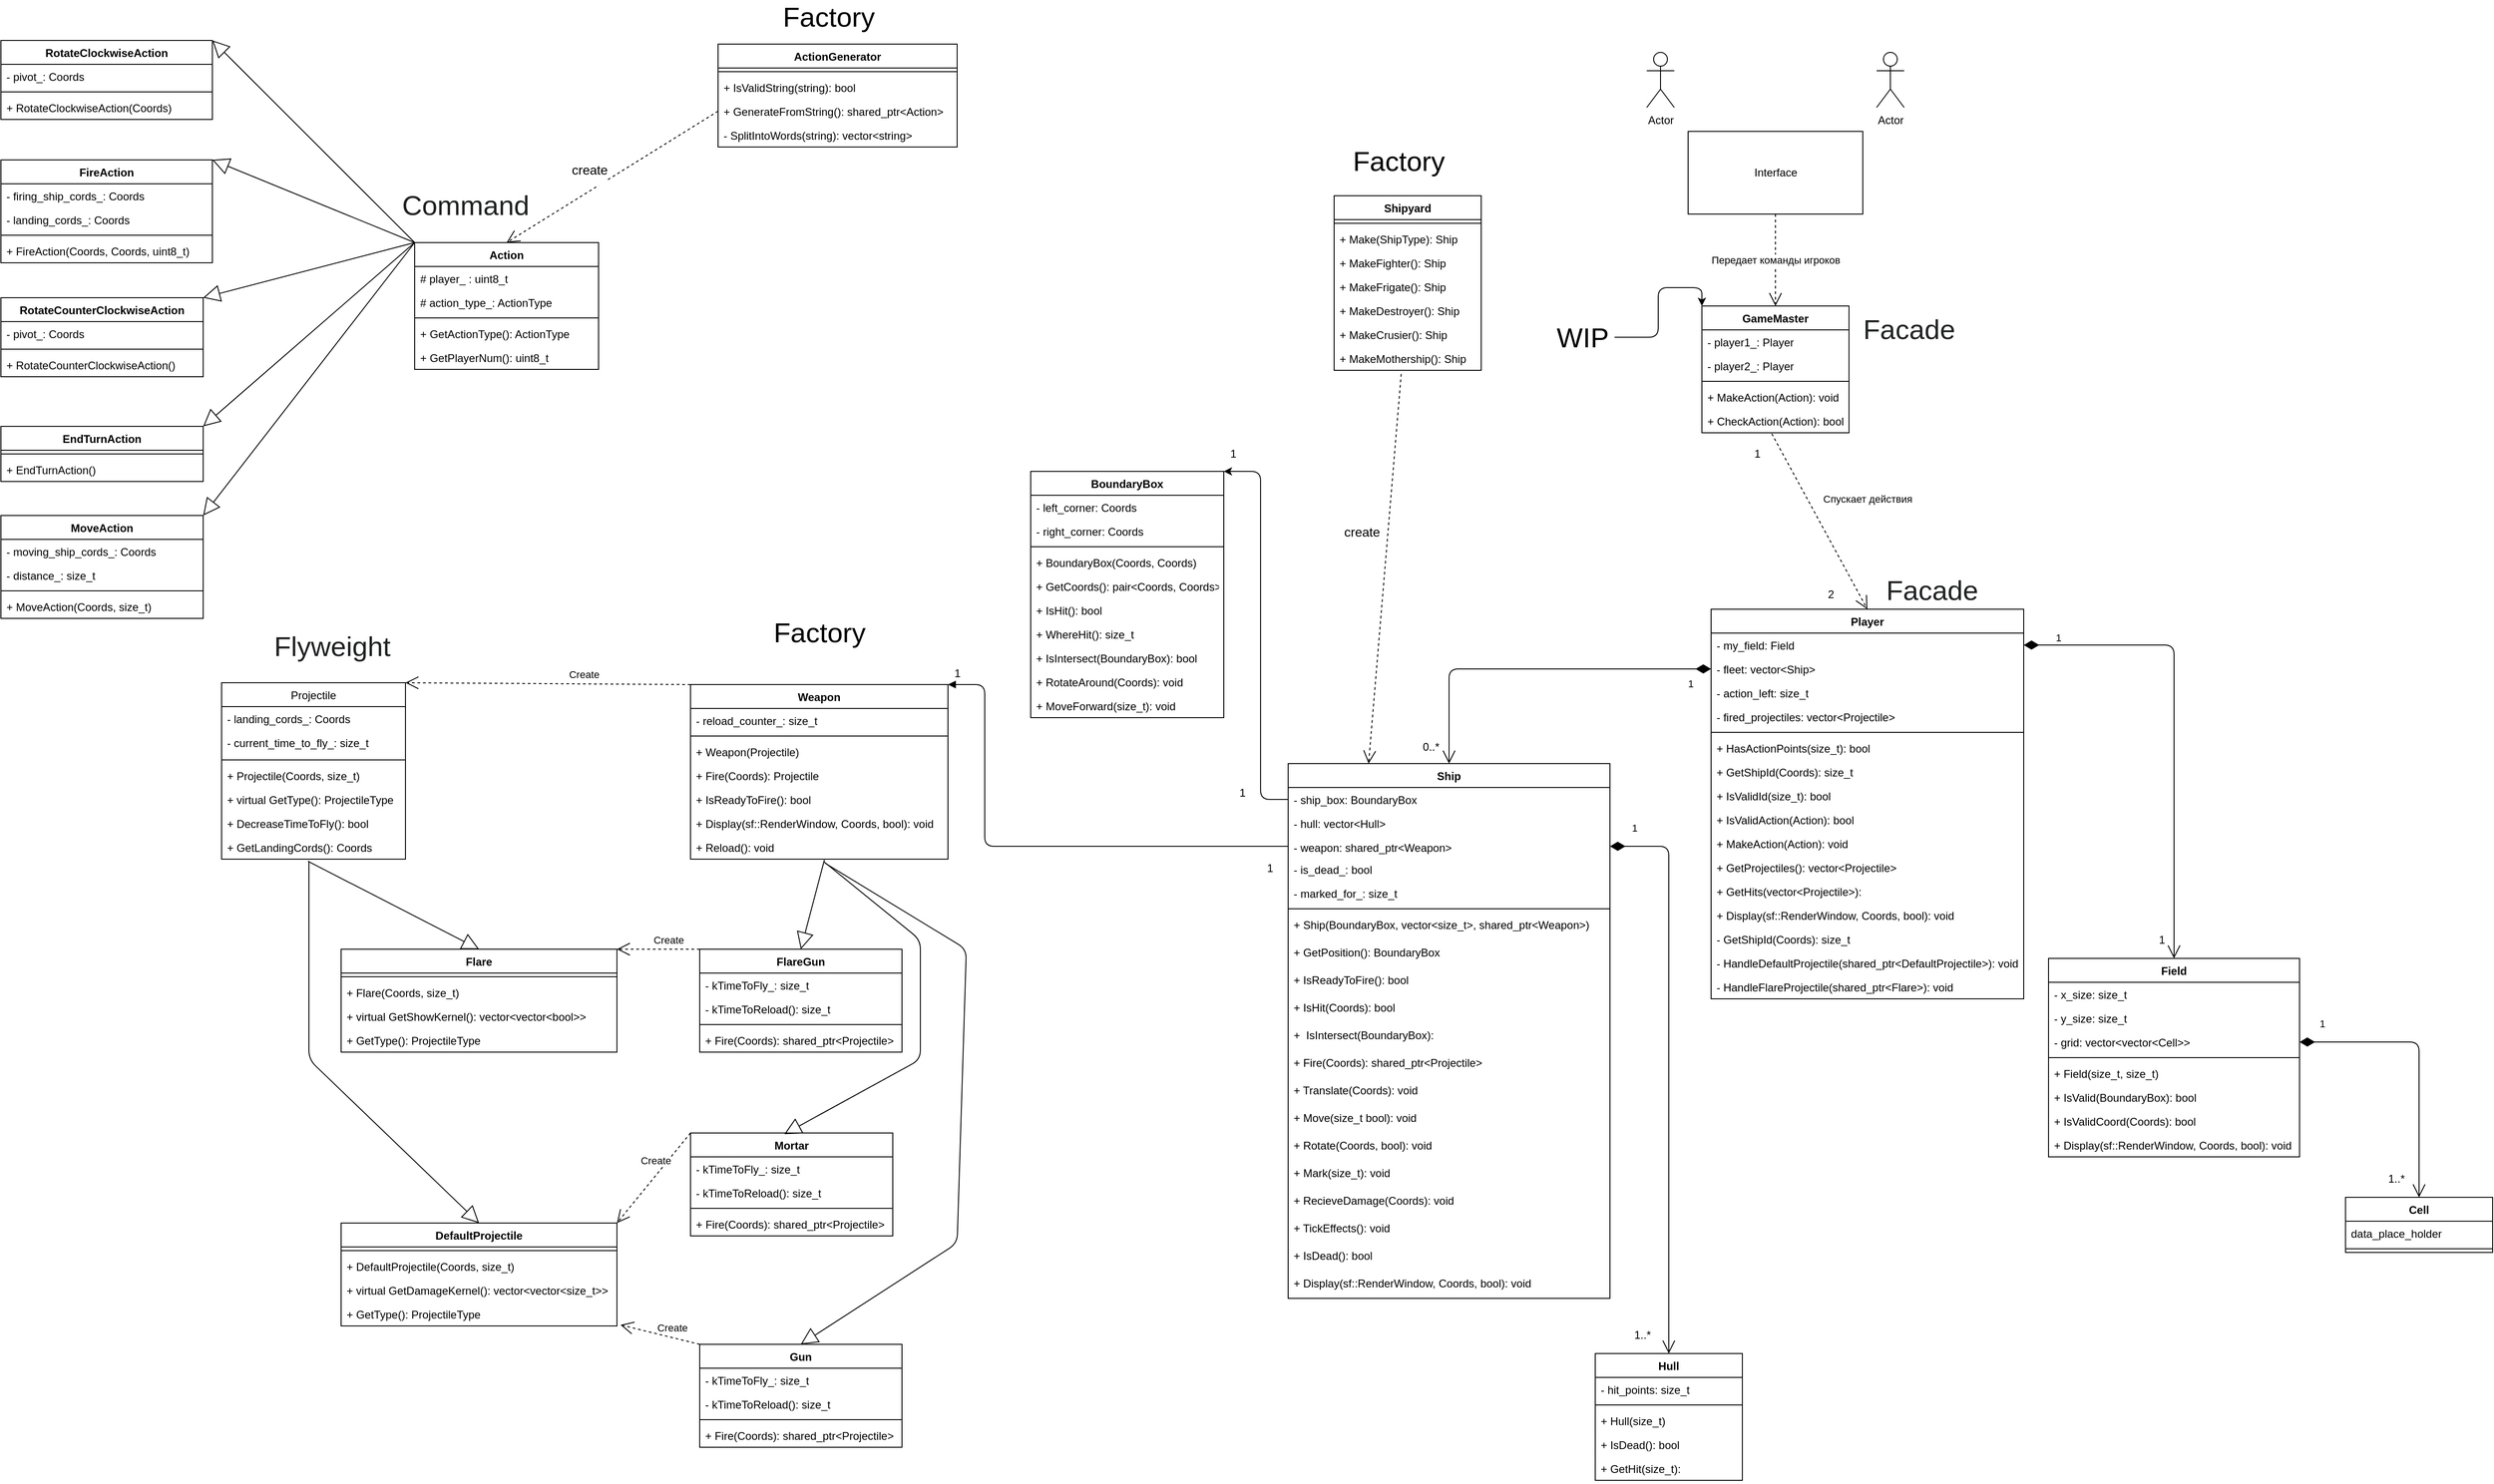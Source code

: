 <mxfile version="17.1.4" type="device"><diagram id="hf0msaygSBft3Pw8nt4E" name="Page-1"><mxGraphModel dx="3552" dy="2438" grid="1" gridSize="10" guides="1" tooltips="1" connect="1" arrows="1" fold="1" page="1" pageScale="1" pageWidth="827" pageHeight="1169" math="0" shadow="0"><root><mxCell id="0"/><mxCell id="1" parent="0"/><mxCell id="LUwmuuv2hsIhJAY3ieG8-1" value="Ship" style="swimlane;fontStyle=1;align=center;verticalAlign=top;childLayout=stackLayout;horizontal=1;startSize=26;horizontalStack=0;resizeParent=1;resizeParentMax=0;resizeLast=0;collapsible=1;marginBottom=0;" parent="1" vertex="1"><mxGeometry y="198" width="350" height="582" as="geometry"/></mxCell><mxCell id="LUwmuuv2hsIhJAY3ieG8-2" value="- ship_box: BoundaryBox" style="text;strokeColor=none;fillColor=none;align=left;verticalAlign=top;spacingLeft=4;spacingRight=4;overflow=hidden;rotatable=0;points=[[0,0.5],[1,0.5]];portConstraint=eastwest;" parent="LUwmuuv2hsIhJAY3ieG8-1" vertex="1"><mxGeometry y="26" width="350" height="26" as="geometry"/></mxCell><mxCell id="LUwmuuv2hsIhJAY3ieG8-8" value="- hull: vector&lt;Hull&gt;" style="text;strokeColor=none;fillColor=none;align=left;verticalAlign=top;spacingLeft=4;spacingRight=4;overflow=hidden;rotatable=0;points=[[0,0.5],[1,0.5]];portConstraint=eastwest;" parent="LUwmuuv2hsIhJAY3ieG8-1" vertex="1"><mxGeometry y="52" width="350" height="26" as="geometry"/></mxCell><mxCell id="LUwmuuv2hsIhJAY3ieG8-9" value="- weapon: shared_ptr&lt;Weapon&gt;" style="text;strokeColor=none;fillColor=none;align=left;verticalAlign=top;spacingLeft=4;spacingRight=4;overflow=hidden;rotatable=0;points=[[0,0.5],[1,0.5]];portConstraint=eastwest;" parent="LUwmuuv2hsIhJAY3ieG8-1" vertex="1"><mxGeometry y="78" width="350" height="24" as="geometry"/></mxCell><mxCell id="LUwmuuv2hsIhJAY3ieG8-22" value="- is_dead_: bool" style="text;strokeColor=none;fillColor=none;align=left;verticalAlign=top;spacingLeft=4;spacingRight=4;overflow=hidden;rotatable=0;points=[[0,0.5],[1,0.5]];portConstraint=eastwest;" parent="LUwmuuv2hsIhJAY3ieG8-1" vertex="1"><mxGeometry y="102" width="350" height="26" as="geometry"/></mxCell><mxCell id="LUwmuuv2hsIhJAY3ieG8-192" value="- marked_for_: size_t" style="text;strokeColor=none;fillColor=none;align=left;verticalAlign=top;spacingLeft=4;spacingRight=4;overflow=hidden;rotatable=0;points=[[0,0.5],[1,0.5]];portConstraint=eastwest;" parent="LUwmuuv2hsIhJAY3ieG8-1" vertex="1"><mxGeometry y="128" width="350" height="26" as="geometry"/></mxCell><mxCell id="LUwmuuv2hsIhJAY3ieG8-3" value="" style="line;strokeWidth=1;fillColor=none;align=left;verticalAlign=middle;spacingTop=-1;spacingLeft=3;spacingRight=3;rotatable=0;labelPosition=right;points=[];portConstraint=eastwest;" parent="LUwmuuv2hsIhJAY3ieG8-1" vertex="1"><mxGeometry y="154" width="350" height="8" as="geometry"/></mxCell><mxCell id="LUwmuuv2hsIhJAY3ieG8-4" value="+ Ship(BoundaryBox, vector&lt;size_t&gt;, shared_ptr&lt;Weapon&gt;)" style="text;strokeColor=none;fillColor=none;align=left;verticalAlign=top;spacingLeft=4;spacingRight=4;overflow=hidden;rotatable=0;points=[[0,0.5],[1,0.5]];portConstraint=eastwest;" parent="LUwmuuv2hsIhJAY3ieG8-1" vertex="1"><mxGeometry y="162" width="350" height="30" as="geometry"/></mxCell><mxCell id="LUwmuuv2hsIhJAY3ieG8-193" value="+ GetPosition(): BoundaryBox" style="text;strokeColor=none;fillColor=none;align=left;verticalAlign=top;spacingLeft=4;spacingRight=4;overflow=hidden;rotatable=0;points=[[0,0.5],[1,0.5]];portConstraint=eastwest;" parent="LUwmuuv2hsIhJAY3ieG8-1" vertex="1"><mxGeometry y="192" width="350" height="30" as="geometry"/></mxCell><mxCell id="LUwmuuv2hsIhJAY3ieG8-6" value="+ IsReadyToFire(): bool" style="text;strokeColor=none;fillColor=none;align=left;verticalAlign=top;spacingLeft=4;spacingRight=4;overflow=hidden;rotatable=0;points=[[0,0.5],[1,0.5]];portConstraint=eastwest;" parent="LUwmuuv2hsIhJAY3ieG8-1" vertex="1"><mxGeometry y="222" width="350" height="30" as="geometry"/></mxCell><mxCell id="LUwmuuv2hsIhJAY3ieG8-32" value="+ IsHit(Coords): bool" style="text;strokeColor=none;fillColor=none;align=left;verticalAlign=top;spacingLeft=4;spacingRight=4;overflow=hidden;rotatable=0;points=[[0,0.5],[1,0.5]];portConstraint=eastwest;" parent="LUwmuuv2hsIhJAY3ieG8-1" vertex="1"><mxGeometry y="252" width="350" height="30" as="geometry"/></mxCell><mxCell id="LUwmuuv2hsIhJAY3ieG8-194" value="+  IsIntersect(BoundaryBox): " style="text;strokeColor=none;fillColor=none;align=left;verticalAlign=top;spacingLeft=4;spacingRight=4;overflow=hidden;rotatable=0;points=[[0,0.5],[1,0.5]];portConstraint=eastwest;" parent="LUwmuuv2hsIhJAY3ieG8-1" vertex="1"><mxGeometry y="282" width="350" height="30" as="geometry"/></mxCell><mxCell id="LUwmuuv2hsIhJAY3ieG8-7" value="+ Fire(Coords): shared_ptr&lt;Projectile&gt;" style="text;strokeColor=none;fillColor=none;align=left;verticalAlign=top;spacingLeft=4;spacingRight=4;overflow=hidden;rotatable=0;points=[[0,0.5],[1,0.5]];portConstraint=eastwest;" parent="LUwmuuv2hsIhJAY3ieG8-1" vertex="1"><mxGeometry y="312" width="350" height="30" as="geometry"/></mxCell><mxCell id="LUwmuuv2hsIhJAY3ieG8-195" value="+ Translate(Coords): void" style="text;strokeColor=none;fillColor=none;align=left;verticalAlign=top;spacingLeft=4;spacingRight=4;overflow=hidden;rotatable=0;points=[[0,0.5],[1,0.5]];portConstraint=eastwest;" parent="LUwmuuv2hsIhJAY3ieG8-1" vertex="1"><mxGeometry y="342" width="350" height="30" as="geometry"/></mxCell><mxCell id="LUwmuuv2hsIhJAY3ieG8-196" value="+ Move(size_t bool): void" style="text;strokeColor=none;fillColor=none;align=left;verticalAlign=top;spacingLeft=4;spacingRight=4;overflow=hidden;rotatable=0;points=[[0,0.5],[1,0.5]];portConstraint=eastwest;" parent="LUwmuuv2hsIhJAY3ieG8-1" vertex="1"><mxGeometry y="372" width="350" height="30" as="geometry"/></mxCell><mxCell id="LUwmuuv2hsIhJAY3ieG8-197" value="+ Rotate(Coords, bool): void" style="text;strokeColor=none;fillColor=none;align=left;verticalAlign=top;spacingLeft=4;spacingRight=4;overflow=hidden;rotatable=0;points=[[0,0.5],[1,0.5]];portConstraint=eastwest;" parent="LUwmuuv2hsIhJAY3ieG8-1" vertex="1"><mxGeometry y="402" width="350" height="30" as="geometry"/></mxCell><mxCell id="LUwmuuv2hsIhJAY3ieG8-198" value="+ Mark(size_t): void" style="text;strokeColor=none;fillColor=none;align=left;verticalAlign=top;spacingLeft=4;spacingRight=4;overflow=hidden;rotatable=0;points=[[0,0.5],[1,0.5]];portConstraint=eastwest;" parent="LUwmuuv2hsIhJAY3ieG8-1" vertex="1"><mxGeometry y="432" width="350" height="30" as="geometry"/></mxCell><mxCell id="LUwmuuv2hsIhJAY3ieG8-33" value="+ RecieveDamage(Coords): void" style="text;strokeColor=none;fillColor=none;align=left;verticalAlign=top;spacingLeft=4;spacingRight=4;overflow=hidden;rotatable=0;points=[[0,0.5],[1,0.5]];portConstraint=eastwest;" parent="LUwmuuv2hsIhJAY3ieG8-1" vertex="1"><mxGeometry y="462" width="350" height="30" as="geometry"/></mxCell><mxCell id="LUwmuuv2hsIhJAY3ieG8-199" value="+ TickEffects(): void" style="text;strokeColor=none;fillColor=none;align=left;verticalAlign=top;spacingLeft=4;spacingRight=4;overflow=hidden;rotatable=0;points=[[0,0.5],[1,0.5]];portConstraint=eastwest;" parent="LUwmuuv2hsIhJAY3ieG8-1" vertex="1"><mxGeometry y="492" width="350" height="30" as="geometry"/></mxCell><mxCell id="LUwmuuv2hsIhJAY3ieG8-34" value="+ IsDead(): bool" style="text;strokeColor=none;fillColor=none;align=left;verticalAlign=top;spacingLeft=4;spacingRight=4;overflow=hidden;rotatable=0;points=[[0,0.5],[1,0.5]];portConstraint=eastwest;" parent="LUwmuuv2hsIhJAY3ieG8-1" vertex="1"><mxGeometry y="522" width="350" height="30" as="geometry"/></mxCell><mxCell id="LUwmuuv2hsIhJAY3ieG8-238" value="+ Display(sf::RenderWindow, Coords, bool): void" style="text;strokeColor=none;fillColor=none;align=left;verticalAlign=top;spacingLeft=4;spacingRight=4;overflow=hidden;rotatable=0;points=[[0,0.5],[1,0.5]];portConstraint=eastwest;" parent="LUwmuuv2hsIhJAY3ieG8-1" vertex="1"><mxGeometry y="552" width="350" height="30" as="geometry"/></mxCell><mxCell id="LUwmuuv2hsIhJAY3ieG8-10" value="Weapon" style="swimlane;fontStyle=1;align=center;verticalAlign=top;childLayout=stackLayout;horizontal=1;startSize=26;horizontalStack=0;resizeParent=1;resizeParentMax=0;resizeLast=0;collapsible=1;marginBottom=0;" parent="1" vertex="1"><mxGeometry x="-650" y="112" width="280" height="190" as="geometry"/></mxCell><mxCell id="LUwmuuv2hsIhJAY3ieG8-73" value="- reload_counter_: size_t" style="text;strokeColor=none;fillColor=none;align=left;verticalAlign=top;spacingLeft=4;spacingRight=4;overflow=hidden;rotatable=0;points=[[0,0.5],[1,0.5]];portConstraint=eastwest;" parent="LUwmuuv2hsIhJAY3ieG8-10" vertex="1"><mxGeometry y="26" width="280" height="26" as="geometry"/></mxCell><mxCell id="LUwmuuv2hsIhJAY3ieG8-12" value="" style="line;strokeWidth=1;fillColor=none;align=left;verticalAlign=middle;spacingTop=-1;spacingLeft=3;spacingRight=3;rotatable=0;labelPosition=right;points=[];portConstraint=eastwest;" parent="LUwmuuv2hsIhJAY3ieG8-10" vertex="1"><mxGeometry y="52" width="280" height="8" as="geometry"/></mxCell><mxCell id="LUwmuuv2hsIhJAY3ieG8-13" value="+ Weapon(Projectile)" style="text;strokeColor=none;fillColor=none;align=left;verticalAlign=top;spacingLeft=4;spacingRight=4;overflow=hidden;rotatable=0;points=[[0,0.5],[1,0.5]];portConstraint=eastwest;" parent="LUwmuuv2hsIhJAY3ieG8-10" vertex="1"><mxGeometry y="60" width="280" height="26" as="geometry"/></mxCell><mxCell id="LUwmuuv2hsIhJAY3ieG8-148" value="+ Fire(Coords): Projectile" style="text;strokeColor=none;fillColor=none;align=left;verticalAlign=top;spacingLeft=4;spacingRight=4;overflow=hidden;rotatable=0;points=[[0,0.5],[1,0.5]];portConstraint=eastwest;" parent="LUwmuuv2hsIhJAY3ieG8-10" vertex="1"><mxGeometry y="86" width="280" height="26" as="geometry"/></mxCell><mxCell id="LUwmuuv2hsIhJAY3ieG8-149" value="+ IsReadyToFire(): bool" style="text;strokeColor=none;fillColor=none;align=left;verticalAlign=top;spacingLeft=4;spacingRight=4;overflow=hidden;rotatable=0;points=[[0,0.5],[1,0.5]];portConstraint=eastwest;" parent="LUwmuuv2hsIhJAY3ieG8-10" vertex="1"><mxGeometry y="112" width="280" height="26" as="geometry"/></mxCell><mxCell id="LUwmuuv2hsIhJAY3ieG8-237" value="+ Display(sf::RenderWindow, Coords, bool): void" style="text;strokeColor=none;fillColor=none;align=left;verticalAlign=top;spacingLeft=4;spacingRight=4;overflow=hidden;rotatable=0;points=[[0,0.5],[1,0.5]];portConstraint=eastwest;" parent="LUwmuuv2hsIhJAY3ieG8-10" vertex="1"><mxGeometry y="138" width="280" height="26" as="geometry"/></mxCell><mxCell id="LUwmuuv2hsIhJAY3ieG8-74" value="+ Reload(): void" style="text;strokeColor=none;fillColor=none;align=left;verticalAlign=top;spacingLeft=4;spacingRight=4;overflow=hidden;rotatable=0;points=[[0,0.5],[1,0.5]];portConstraint=eastwest;" parent="LUwmuuv2hsIhJAY3ieG8-10" vertex="1"><mxGeometry y="164" width="280" height="26" as="geometry"/></mxCell><mxCell id="LUwmuuv2hsIhJAY3ieG8-14" value="Player" style="swimlane;fontStyle=1;align=center;verticalAlign=top;childLayout=stackLayout;horizontal=1;startSize=26;horizontalStack=0;resizeParent=1;resizeParentMax=0;resizeLast=0;collapsible=1;marginBottom=0;" parent="1" vertex="1"><mxGeometry x="460" y="30" width="340" height="424" as="geometry"/></mxCell><mxCell id="LUwmuuv2hsIhJAY3ieG8-15" value="- my_field: Field" style="text;strokeColor=none;fillColor=none;align=left;verticalAlign=top;spacingLeft=4;spacingRight=4;overflow=hidden;rotatable=0;points=[[0,0.5],[1,0.5]];portConstraint=eastwest;" parent="LUwmuuv2hsIhJAY3ieG8-14" vertex="1"><mxGeometry y="26" width="340" height="26" as="geometry"/></mxCell><mxCell id="LUwmuuv2hsIhJAY3ieG8-65" value="- fleet: vector&lt;Ship&gt;" style="text;strokeColor=none;fillColor=none;align=left;verticalAlign=top;spacingLeft=4;spacingRight=4;overflow=hidden;rotatable=0;points=[[0,0.5],[1,0.5]];portConstraint=eastwest;" parent="LUwmuuv2hsIhJAY3ieG8-14" vertex="1"><mxGeometry y="52" width="340" height="26" as="geometry"/></mxCell><mxCell id="LUwmuuv2hsIhJAY3ieG8-66" value="- action_left: size_t" style="text;strokeColor=none;fillColor=none;align=left;verticalAlign=top;spacingLeft=4;spacingRight=4;overflow=hidden;rotatable=0;points=[[0,0.5],[1,0.5]];portConstraint=eastwest;" parent="LUwmuuv2hsIhJAY3ieG8-14" vertex="1"><mxGeometry y="78" width="340" height="26" as="geometry"/></mxCell><mxCell id="LUwmuuv2hsIhJAY3ieG8-96" value="- fired_projectiles: vector&lt;Projectile&gt;" style="text;strokeColor=none;fillColor=none;align=left;verticalAlign=top;spacingLeft=4;spacingRight=4;overflow=hidden;rotatable=0;points=[[0,0.5],[1,0.5]];portConstraint=eastwest;" parent="LUwmuuv2hsIhJAY3ieG8-14" vertex="1"><mxGeometry y="104" width="340" height="26" as="geometry"/></mxCell><mxCell id="LUwmuuv2hsIhJAY3ieG8-16" value="" style="line;strokeWidth=1;fillColor=none;align=left;verticalAlign=middle;spacingTop=-1;spacingLeft=3;spacingRight=3;rotatable=0;labelPosition=right;points=[];portConstraint=eastwest;" parent="LUwmuuv2hsIhJAY3ieG8-14" vertex="1"><mxGeometry y="130" width="340" height="8" as="geometry"/></mxCell><mxCell id="LUwmuuv2hsIhJAY3ieG8-17" value="+ HasActionPoints(size_t): bool" style="text;strokeColor=none;fillColor=none;align=left;verticalAlign=top;spacingLeft=4;spacingRight=4;overflow=hidden;rotatable=0;points=[[0,0.5],[1,0.5]];portConstraint=eastwest;" parent="LUwmuuv2hsIhJAY3ieG8-14" vertex="1"><mxGeometry y="138" width="340" height="26" as="geometry"/></mxCell><mxCell id="LUwmuuv2hsIhJAY3ieG8-68" value="+ GetShipId(Coords): size_t" style="text;strokeColor=none;fillColor=none;align=left;verticalAlign=top;spacingLeft=4;spacingRight=4;overflow=hidden;rotatable=0;points=[[0,0.5],[1,0.5]];portConstraint=eastwest;" parent="LUwmuuv2hsIhJAY3ieG8-14" vertex="1"><mxGeometry y="164" width="340" height="26" as="geometry"/></mxCell><mxCell id="LUwmuuv2hsIhJAY3ieG8-70" value="+ IsValidId(size_t): bool" style="text;strokeColor=none;fillColor=none;align=left;verticalAlign=top;spacingLeft=4;spacingRight=4;overflow=hidden;rotatable=0;points=[[0,0.5],[1,0.5]];portConstraint=eastwest;" parent="LUwmuuv2hsIhJAY3ieG8-14" vertex="1"><mxGeometry y="190" width="340" height="26" as="geometry"/></mxCell><mxCell id="LUwmuuv2hsIhJAY3ieG8-71" value="+ IsValidAction(Action): bool" style="text;strokeColor=none;fillColor=none;align=left;verticalAlign=top;spacingLeft=4;spacingRight=4;overflow=hidden;rotatable=0;points=[[0,0.5],[1,0.5]];portConstraint=eastwest;" parent="LUwmuuv2hsIhJAY3ieG8-14" vertex="1"><mxGeometry y="216" width="340" height="26" as="geometry"/></mxCell><mxCell id="LUwmuuv2hsIhJAY3ieG8-72" value="+ MakeAction(Action): void" style="text;strokeColor=none;fillColor=none;align=left;verticalAlign=top;spacingLeft=4;spacingRight=4;overflow=hidden;rotatable=0;points=[[0,0.5],[1,0.5]];portConstraint=eastwest;" parent="LUwmuuv2hsIhJAY3ieG8-14" vertex="1"><mxGeometry y="242" width="340" height="26" as="geometry"/></mxCell><mxCell id="LUwmuuv2hsIhJAY3ieG8-97" value="+ GetProjectiles(): vector&lt;Projectile&gt;" style="text;strokeColor=none;fillColor=none;align=left;verticalAlign=top;spacingLeft=4;spacingRight=4;overflow=hidden;rotatable=0;points=[[0,0.5],[1,0.5]];portConstraint=eastwest;" parent="LUwmuuv2hsIhJAY3ieG8-14" vertex="1"><mxGeometry y="268" width="340" height="26" as="geometry"/></mxCell><mxCell id="LUwmuuv2hsIhJAY3ieG8-98" value="+ GetHits(vector&lt;Projectile&gt;): " style="text;strokeColor=none;fillColor=none;align=left;verticalAlign=top;spacingLeft=4;spacingRight=4;overflow=hidden;rotatable=0;points=[[0,0.5],[1,0.5]];portConstraint=eastwest;" parent="LUwmuuv2hsIhJAY3ieG8-14" vertex="1"><mxGeometry y="294" width="340" height="26" as="geometry"/></mxCell><mxCell id="LUwmuuv2hsIhJAY3ieG8-232" value="+ Display(sf::RenderWindow, Coords, bool): void" style="text;strokeColor=none;fillColor=none;align=left;verticalAlign=top;spacingLeft=4;spacingRight=4;overflow=hidden;rotatable=0;points=[[0,0.5],[1,0.5]];portConstraint=eastwest;" parent="LUwmuuv2hsIhJAY3ieG8-14" vertex="1"><mxGeometry y="320" width="340" height="26" as="geometry"/></mxCell><mxCell id="LUwmuuv2hsIhJAY3ieG8-233" value="- GetShipId(Coords): size_t" style="text;strokeColor=none;fillColor=none;align=left;verticalAlign=top;spacingLeft=4;spacingRight=4;overflow=hidden;rotatable=0;points=[[0,0.5],[1,0.5]];portConstraint=eastwest;" parent="LUwmuuv2hsIhJAY3ieG8-14" vertex="1"><mxGeometry y="346" width="340" height="26" as="geometry"/></mxCell><mxCell id="LUwmuuv2hsIhJAY3ieG8-236" value="- HandleDefaultProjectile(shared_ptr&lt;DefaultProjectile&gt;): void" style="text;strokeColor=none;fillColor=none;align=left;verticalAlign=top;spacingLeft=4;spacingRight=4;overflow=hidden;rotatable=0;points=[[0,0.5],[1,0.5]];portConstraint=eastwest;" parent="LUwmuuv2hsIhJAY3ieG8-14" vertex="1"><mxGeometry y="372" width="340" height="26" as="geometry"/></mxCell><mxCell id="LUwmuuv2hsIhJAY3ieG8-235" value="- HandleFlareProjectile(shared_ptr&lt;Flare&gt;): void" style="text;strokeColor=none;fillColor=none;align=left;verticalAlign=top;spacingLeft=4;spacingRight=4;overflow=hidden;rotatable=0;points=[[0,0.5],[1,0.5]];portConstraint=eastwest;" parent="LUwmuuv2hsIhJAY3ieG8-14" vertex="1"><mxGeometry y="398" width="340" height="26" as="geometry"/></mxCell><mxCell id="LUwmuuv2hsIhJAY3ieG8-18" value="Field" style="swimlane;fontStyle=1;align=center;verticalAlign=top;childLayout=stackLayout;horizontal=1;startSize=26;horizontalStack=0;resizeParent=1;resizeParentMax=0;resizeLast=0;collapsible=1;marginBottom=0;" parent="1" vertex="1"><mxGeometry x="827" y="410" width="273" height="216" as="geometry"/></mxCell><mxCell id="LUwmuuv2hsIhJAY3ieG8-21" value="- x_size: size_t" style="text;strokeColor=none;fillColor=none;align=left;verticalAlign=top;spacingLeft=4;spacingRight=4;overflow=hidden;rotatable=0;points=[[0,0.5],[1,0.5]];portConstraint=eastwest;" parent="LUwmuuv2hsIhJAY3ieG8-18" vertex="1"><mxGeometry y="26" width="273" height="26" as="geometry"/></mxCell><mxCell id="LUwmuuv2hsIhJAY3ieG8-63" value="- y_size: size_t" style="text;strokeColor=none;fillColor=none;align=left;verticalAlign=top;spacingLeft=4;spacingRight=4;overflow=hidden;rotatable=0;points=[[0,0.5],[1,0.5]];portConstraint=eastwest;" parent="LUwmuuv2hsIhJAY3ieG8-18" vertex="1"><mxGeometry y="52" width="273" height="26" as="geometry"/></mxCell><mxCell id="LUwmuuv2hsIhJAY3ieG8-201" value="- grid: vector&lt;vector&lt;Cell&gt;&gt;" style="text;strokeColor=none;fillColor=none;align=left;verticalAlign=top;spacingLeft=4;spacingRight=4;overflow=hidden;rotatable=0;points=[[0,0.5],[1,0.5]];portConstraint=eastwest;" parent="LUwmuuv2hsIhJAY3ieG8-18" vertex="1"><mxGeometry y="78" width="273" height="26" as="geometry"/></mxCell><mxCell id="LUwmuuv2hsIhJAY3ieG8-60" value="" style="line;strokeWidth=1;fillColor=none;align=left;verticalAlign=middle;spacingTop=-1;spacingLeft=3;spacingRight=3;rotatable=0;labelPosition=right;points=[];portConstraint=eastwest;" parent="LUwmuuv2hsIhJAY3ieG8-18" vertex="1"><mxGeometry y="104" width="273" height="8" as="geometry"/></mxCell><mxCell id="LUwmuuv2hsIhJAY3ieG8-59" value="+ Field(size_t, size_t)" style="text;strokeColor=none;fillColor=none;align=left;verticalAlign=top;spacingLeft=4;spacingRight=4;overflow=hidden;rotatable=0;points=[[0,0.5],[1,0.5]];portConstraint=eastwest;" parent="LUwmuuv2hsIhJAY3ieG8-18" vertex="1"><mxGeometry y="112" width="273" height="26" as="geometry"/></mxCell><mxCell id="LUwmuuv2hsIhJAY3ieG8-64" value="+ IsValid(BoundaryBox): bool" style="text;strokeColor=none;fillColor=none;align=left;verticalAlign=top;spacingLeft=4;spacingRight=4;overflow=hidden;rotatable=0;points=[[0,0.5],[1,0.5]];portConstraint=eastwest;" parent="LUwmuuv2hsIhJAY3ieG8-18" vertex="1"><mxGeometry y="138" width="273" height="26" as="geometry"/></mxCell><mxCell id="LUwmuuv2hsIhJAY3ieG8-200" value="+ IsValidCoord(Coords): bool" style="text;strokeColor=none;fillColor=none;align=left;verticalAlign=top;spacingLeft=4;spacingRight=4;overflow=hidden;rotatable=0;points=[[0,0.5],[1,0.5]];portConstraint=eastwest;" parent="LUwmuuv2hsIhJAY3ieG8-18" vertex="1"><mxGeometry y="164" width="273" height="26" as="geometry"/></mxCell><mxCell id="LUwmuuv2hsIhJAY3ieG8-243" value="+ Display(sf::RenderWindow, Coords, bool): void" style="text;strokeColor=none;fillColor=none;align=left;verticalAlign=top;spacingLeft=4;spacingRight=4;overflow=hidden;rotatable=0;points=[[0,0.5],[1,0.5]];portConstraint=eastwest;" parent="LUwmuuv2hsIhJAY3ieG8-18" vertex="1"><mxGeometry y="190" width="273" height="26" as="geometry"/></mxCell><mxCell id="LUwmuuv2hsIhJAY3ieG8-24" value="Projectile" style="swimlane;fontStyle=0;childLayout=stackLayout;horizontal=1;startSize=26;fillColor=none;horizontalStack=0;resizeParent=1;resizeParentMax=0;resizeLast=0;collapsible=1;marginBottom=0;" parent="1" vertex="1"><mxGeometry x="-1160" y="110" width="200" height="192" as="geometry"/></mxCell><mxCell id="LUwmuuv2hsIhJAY3ieG8-25" value="- landing_cords_: Coords" style="text;strokeColor=none;fillColor=none;align=left;verticalAlign=top;spacingLeft=4;spacingRight=4;overflow=hidden;rotatable=0;points=[[0,0.5],[1,0.5]];portConstraint=eastwest;" parent="LUwmuuv2hsIhJAY3ieG8-24" vertex="1"><mxGeometry y="26" width="200" height="26" as="geometry"/></mxCell><mxCell id="LUwmuuv2hsIhJAY3ieG8-28" value="- current_time_to_fly_: size_t" style="text;strokeColor=none;fillColor=none;align=left;verticalAlign=top;spacingLeft=4;spacingRight=4;overflow=hidden;rotatable=0;points=[[0,0.5],[1,0.5]];portConstraint=eastwest;" parent="LUwmuuv2hsIhJAY3ieG8-24" vertex="1"><mxGeometry y="52" width="200" height="28" as="geometry"/></mxCell><mxCell id="LUwmuuv2hsIhJAY3ieG8-31" value="" style="line;strokeWidth=1;fillColor=none;align=left;verticalAlign=middle;spacingTop=-1;spacingLeft=3;spacingRight=3;rotatable=0;labelPosition=right;points=[];portConstraint=eastwest;" parent="LUwmuuv2hsIhJAY3ieG8-24" vertex="1"><mxGeometry y="80" width="200" height="8" as="geometry"/></mxCell><mxCell id="LUwmuuv2hsIhJAY3ieG8-26" value="+ Projectile(Coords, size_t)" style="text;strokeColor=none;fillColor=none;align=left;verticalAlign=top;spacingLeft=4;spacingRight=4;overflow=hidden;rotatable=0;points=[[0,0.5],[1,0.5]];portConstraint=eastwest;" parent="LUwmuuv2hsIhJAY3ieG8-24" vertex="1"><mxGeometry y="88" width="200" height="26" as="geometry"/></mxCell><mxCell id="LUwmuuv2hsIhJAY3ieG8-30" value="+ virtual GetType(): ProjectileType" style="text;strokeColor=none;fillColor=none;align=left;verticalAlign=top;spacingLeft=4;spacingRight=4;overflow=hidden;rotatable=0;points=[[0,0.5],[1,0.5]];portConstraint=eastwest;" parent="LUwmuuv2hsIhJAY3ieG8-24" vertex="1"><mxGeometry y="114" width="200" height="26" as="geometry"/></mxCell><mxCell id="LUwmuuv2hsIhJAY3ieG8-27" value="+ DecreaseTimeToFly(): bool" style="text;strokeColor=none;fillColor=none;align=left;verticalAlign=top;spacingLeft=4;spacingRight=4;overflow=hidden;rotatable=0;points=[[0,0.5],[1,0.5]];portConstraint=eastwest;" parent="LUwmuuv2hsIhJAY3ieG8-24" vertex="1"><mxGeometry y="140" width="200" height="26" as="geometry"/></mxCell><mxCell id="LUwmuuv2hsIhJAY3ieG8-147" value="+ GetLandingCords(): Coords" style="text;strokeColor=none;fillColor=none;align=left;verticalAlign=top;spacingLeft=4;spacingRight=4;overflow=hidden;rotatable=0;points=[[0,0.5],[1,0.5]];portConstraint=eastwest;" parent="LUwmuuv2hsIhJAY3ieG8-24" vertex="1"><mxGeometry y="166" width="200" height="26" as="geometry"/></mxCell><mxCell id="LUwmuuv2hsIhJAY3ieG8-35" value="BoundaryBox" style="swimlane;fontStyle=1;align=center;verticalAlign=top;childLayout=stackLayout;horizontal=1;startSize=26;horizontalStack=0;resizeParent=1;resizeParentMax=0;resizeLast=0;collapsible=1;marginBottom=0;" parent="1" vertex="1"><mxGeometry x="-280" y="-120" width="210" height="268" as="geometry"/></mxCell><mxCell id="LUwmuuv2hsIhJAY3ieG8-36" value="- left_corner: Coords" style="text;strokeColor=none;fillColor=none;align=left;verticalAlign=top;spacingLeft=4;spacingRight=4;overflow=hidden;rotatable=0;points=[[0,0.5],[1,0.5]];portConstraint=eastwest;" parent="LUwmuuv2hsIhJAY3ieG8-35" vertex="1"><mxGeometry y="26" width="210" height="26" as="geometry"/></mxCell><mxCell id="LUwmuuv2hsIhJAY3ieG8-39" value="- right_corner: Coords" style="text;strokeColor=none;fillColor=none;align=left;verticalAlign=top;spacingLeft=4;spacingRight=4;overflow=hidden;rotatable=0;points=[[0,0.5],[1,0.5]];portConstraint=eastwest;" parent="LUwmuuv2hsIhJAY3ieG8-35" vertex="1"><mxGeometry y="52" width="210" height="26" as="geometry"/></mxCell><mxCell id="LUwmuuv2hsIhJAY3ieG8-37" value="" style="line;strokeWidth=1;fillColor=none;align=left;verticalAlign=middle;spacingTop=-1;spacingLeft=3;spacingRight=3;rotatable=0;labelPosition=right;points=[];portConstraint=eastwest;" parent="LUwmuuv2hsIhJAY3ieG8-35" vertex="1"><mxGeometry y="78" width="210" height="8" as="geometry"/></mxCell><mxCell id="LUwmuuv2hsIhJAY3ieG8-38" value="+ BoundaryBox(Coords, Coords)" style="text;strokeColor=none;fillColor=none;align=left;verticalAlign=top;spacingLeft=4;spacingRight=4;overflow=hidden;rotatable=0;points=[[0,0.5],[1,0.5]];portConstraint=eastwest;" parent="LUwmuuv2hsIhJAY3ieG8-35" vertex="1"><mxGeometry y="86" width="210" height="26" as="geometry"/></mxCell><mxCell id="LUwmuuv2hsIhJAY3ieG8-40" value="+ GetCoords(): pair&lt;Coords, Coords&gt;" style="text;strokeColor=none;fillColor=none;align=left;verticalAlign=top;spacingLeft=4;spacingRight=4;overflow=hidden;rotatable=0;points=[[0,0.5],[1,0.5]];portConstraint=eastwest;" parent="LUwmuuv2hsIhJAY3ieG8-35" vertex="1"><mxGeometry y="112" width="210" height="26" as="geometry"/></mxCell><mxCell id="LUwmuuv2hsIhJAY3ieG8-41" value="+ IsHit(): bool" style="text;strokeColor=none;fillColor=none;align=left;verticalAlign=top;spacingLeft=4;spacingRight=4;overflow=hidden;rotatable=0;points=[[0,0.5],[1,0.5]];portConstraint=eastwest;" parent="LUwmuuv2hsIhJAY3ieG8-35" vertex="1"><mxGeometry y="138" width="210" height="26" as="geometry"/></mxCell><mxCell id="LUwmuuv2hsIhJAY3ieG8-42" value="+ WhereHit(): size_t" style="text;strokeColor=none;fillColor=none;align=left;verticalAlign=top;spacingLeft=4;spacingRight=4;overflow=hidden;rotatable=0;points=[[0,0.5],[1,0.5]];portConstraint=eastwest;" parent="LUwmuuv2hsIhJAY3ieG8-35" vertex="1"><mxGeometry y="164" width="210" height="26" as="geometry"/></mxCell><mxCell id="LUwmuuv2hsIhJAY3ieG8-43" value="+ IsIntersect(BoundaryBox): bool" style="text;strokeColor=none;fillColor=none;align=left;verticalAlign=top;spacingLeft=4;spacingRight=4;overflow=hidden;rotatable=0;points=[[0,0.5],[1,0.5]];portConstraint=eastwest;" parent="LUwmuuv2hsIhJAY3ieG8-35" vertex="1"><mxGeometry y="190" width="210" height="26" as="geometry"/></mxCell><mxCell id="LUwmuuv2hsIhJAY3ieG8-44" value="+ RotateAround(Coords): void" style="text;strokeColor=none;fillColor=none;align=left;verticalAlign=top;spacingLeft=4;spacingRight=4;overflow=hidden;rotatable=0;points=[[0,0.5],[1,0.5]];portConstraint=eastwest;" parent="LUwmuuv2hsIhJAY3ieG8-35" vertex="1"><mxGeometry y="216" width="210" height="26" as="geometry"/></mxCell><mxCell id="LUwmuuv2hsIhJAY3ieG8-45" value="+ MoveForward(size_t): void" style="text;strokeColor=none;fillColor=none;align=left;verticalAlign=top;spacingLeft=4;spacingRight=4;overflow=hidden;rotatable=0;points=[[0,0.5],[1,0.5]];portConstraint=eastwest;" parent="LUwmuuv2hsIhJAY3ieG8-35" vertex="1"><mxGeometry y="242" width="210" height="26" as="geometry"/></mxCell><mxCell id="LUwmuuv2hsIhJAY3ieG8-46" value="Hull" style="swimlane;fontStyle=1;align=center;verticalAlign=top;childLayout=stackLayout;horizontal=1;startSize=26;horizontalStack=0;resizeParent=1;resizeParentMax=0;resizeLast=0;collapsible=1;marginBottom=0;" parent="1" vertex="1"><mxGeometry x="334" y="840" width="160" height="138" as="geometry"/></mxCell><mxCell id="LUwmuuv2hsIhJAY3ieG8-47" value="- hit_points: size_t" style="text;strokeColor=none;fillColor=none;align=left;verticalAlign=top;spacingLeft=4;spacingRight=4;overflow=hidden;rotatable=0;points=[[0,0.5],[1,0.5]];portConstraint=eastwest;" parent="LUwmuuv2hsIhJAY3ieG8-46" vertex="1"><mxGeometry y="26" width="160" height="26" as="geometry"/></mxCell><mxCell id="LUwmuuv2hsIhJAY3ieG8-48" value="" style="line;strokeWidth=1;fillColor=none;align=left;verticalAlign=middle;spacingTop=-1;spacingLeft=3;spacingRight=3;rotatable=0;labelPosition=right;points=[];portConstraint=eastwest;" parent="LUwmuuv2hsIhJAY3ieG8-46" vertex="1"><mxGeometry y="52" width="160" height="8" as="geometry"/></mxCell><mxCell id="LUwmuuv2hsIhJAY3ieG8-49" value="+ Hull(size_t)" style="text;strokeColor=none;fillColor=none;align=left;verticalAlign=top;spacingLeft=4;spacingRight=4;overflow=hidden;rotatable=0;points=[[0,0.5],[1,0.5]];portConstraint=eastwest;" parent="LUwmuuv2hsIhJAY3ieG8-46" vertex="1"><mxGeometry y="60" width="160" height="26" as="geometry"/></mxCell><mxCell id="LUwmuuv2hsIhJAY3ieG8-53" value="+ IsDead(): bool" style="text;strokeColor=none;fillColor=none;align=left;verticalAlign=top;spacingLeft=4;spacingRight=4;overflow=hidden;rotatable=0;points=[[0,0.5],[1,0.5]];portConstraint=eastwest;" parent="LUwmuuv2hsIhJAY3ieG8-46" vertex="1"><mxGeometry y="86" width="160" height="26" as="geometry"/></mxCell><mxCell id="LUwmuuv2hsIhJAY3ieG8-54" value="+ GetHit(size_t): " style="text;strokeColor=none;fillColor=none;align=left;verticalAlign=top;spacingLeft=4;spacingRight=4;overflow=hidden;rotatable=0;points=[[0,0.5],[1,0.5]];portConstraint=eastwest;" parent="LUwmuuv2hsIhJAY3ieG8-46" vertex="1"><mxGeometry y="112" width="160" height="26" as="geometry"/></mxCell><mxCell id="LUwmuuv2hsIhJAY3ieG8-86" value="1" style="endArrow=open;html=1;endSize=12;startArrow=diamondThin;startSize=14;startFill=1;edgeStyle=orthogonalEdgeStyle;align=left;verticalAlign=bottom;rounded=1;strokeColor=default;exitX=1;exitY=0.5;exitDx=0;exitDy=0;entryX=0.5;entryY=0;entryDx=0;entryDy=0;" parent="1" source="LUwmuuv2hsIhJAY3ieG8-9" target="LUwmuuv2hsIhJAY3ieG8-46" edge="1"><mxGeometry x="-0.928" y="11" relative="1" as="geometry"><mxPoint x="310" y="630" as="sourcePoint"/><mxPoint x="470" y="630" as="targetPoint"/><Array as="points"><mxPoint x="414" y="288"/></Array><mxPoint as="offset"/></mxGeometry></mxCell><mxCell id="LUwmuuv2hsIhJAY3ieG8-89" value="1..*" style="text;html=1;align=center;verticalAlign=middle;resizable=0;points=[];autosize=1;strokeColor=none;fillColor=none;" parent="1" vertex="1"><mxGeometry x="370" y="810" width="30" height="20" as="geometry"/></mxCell><mxCell id="LUwmuuv2hsIhJAY3ieG8-90" value="1" style="endArrow=open;html=1;endSize=12;startArrow=diamondThin;startSize=14;startFill=1;edgeStyle=orthogonalEdgeStyle;align=left;verticalAlign=bottom;rounded=1;strokeColor=default;exitX=0;exitY=0.5;exitDx=0;exitDy=0;entryX=0.5;entryY=0;entryDx=0;entryDy=0;" parent="1" source="LUwmuuv2hsIhJAY3ieG8-65" target="LUwmuuv2hsIhJAY3ieG8-1" edge="1"><mxGeometry x="-0.859" y="25" relative="1" as="geometry"><mxPoint x="370" y="310" as="sourcePoint"/><mxPoint x="530" y="310" as="targetPoint"/><mxPoint as="offset"/></mxGeometry></mxCell><mxCell id="LUwmuuv2hsIhJAY3ieG8-91" value="0..*" style="text;html=1;align=center;verticalAlign=middle;resizable=0;points=[];autosize=1;strokeColor=none;fillColor=none;" parent="1" vertex="1"><mxGeometry x="140" y="170" width="30" height="20" as="geometry"/></mxCell><mxCell id="LUwmuuv2hsIhJAY3ieG8-92" value="1" style="endArrow=open;html=1;endSize=12;startArrow=diamondThin;startSize=14;startFill=1;edgeStyle=orthogonalEdgeStyle;align=left;verticalAlign=bottom;rounded=1;strokeColor=default;exitX=1;exitY=0.5;exitDx=0;exitDy=0;entryX=0.5;entryY=0;entryDx=0;entryDy=0;" parent="1" source="LUwmuuv2hsIhJAY3ieG8-15" target="LUwmuuv2hsIhJAY3ieG8-18" edge="1"><mxGeometry x="-0.872" y="-1" relative="1" as="geometry"><mxPoint x="370" y="310" as="sourcePoint"/><mxPoint x="530" y="310" as="targetPoint"/><mxPoint as="offset"/></mxGeometry></mxCell><mxCell id="LUwmuuv2hsIhJAY3ieG8-93" value="1" style="text;html=1;align=center;verticalAlign=middle;resizable=0;points=[];autosize=1;strokeColor=none;fillColor=none;" parent="1" vertex="1"><mxGeometry x="940" y="380" width="20" height="20" as="geometry"/></mxCell><mxCell id="LUwmuuv2hsIhJAY3ieG8-100" value="Action" style="swimlane;fontStyle=1;align=center;verticalAlign=top;childLayout=stackLayout;horizontal=1;startSize=26;horizontalStack=0;resizeParent=1;resizeParentMax=0;resizeLast=0;collapsible=1;marginBottom=0;" parent="1" vertex="1"><mxGeometry x="-950" y="-369" width="200" height="138" as="geometry"/></mxCell><mxCell id="LUwmuuv2hsIhJAY3ieG8-101" value="# player_ : uint8_t" style="text;strokeColor=none;fillColor=none;align=left;verticalAlign=top;spacingLeft=4;spacingRight=4;overflow=hidden;rotatable=0;points=[[0,0.5],[1,0.5]];portConstraint=eastwest;" parent="LUwmuuv2hsIhJAY3ieG8-100" vertex="1"><mxGeometry y="26" width="200" height="26" as="geometry"/></mxCell><mxCell id="LUwmuuv2hsIhJAY3ieG8-104" value="# action_type_: ActionType" style="text;strokeColor=none;fillColor=none;align=left;verticalAlign=top;spacingLeft=4;spacingRight=4;overflow=hidden;rotatable=0;points=[[0,0.5],[1,0.5]];portConstraint=eastwest;" parent="LUwmuuv2hsIhJAY3ieG8-100" vertex="1"><mxGeometry y="52" width="200" height="26" as="geometry"/></mxCell><mxCell id="LUwmuuv2hsIhJAY3ieG8-102" value="" style="line;strokeWidth=1;fillColor=none;align=left;verticalAlign=middle;spacingTop=-1;spacingLeft=3;spacingRight=3;rotatable=0;labelPosition=right;points=[];portConstraint=eastwest;" parent="LUwmuuv2hsIhJAY3ieG8-100" vertex="1"><mxGeometry y="78" width="200" height="8" as="geometry"/></mxCell><mxCell id="LUwmuuv2hsIhJAY3ieG8-103" value="+ GetActionType(): ActionType" style="text;strokeColor=none;fillColor=none;align=left;verticalAlign=top;spacingLeft=4;spacingRight=4;overflow=hidden;rotatable=0;points=[[0,0.5],[1,0.5]];portConstraint=eastwest;" parent="LUwmuuv2hsIhJAY3ieG8-100" vertex="1"><mxGeometry y="86" width="200" height="26" as="geometry"/></mxCell><mxCell id="LUwmuuv2hsIhJAY3ieG8-105" value="+ GetPlayerNum(): uint8_t" style="text;strokeColor=none;fillColor=none;align=left;verticalAlign=top;spacingLeft=4;spacingRight=4;overflow=hidden;rotatable=0;points=[[0,0.5],[1,0.5]];portConstraint=eastwest;" parent="LUwmuuv2hsIhJAY3ieG8-100" vertex="1"><mxGeometry y="112" width="200" height="26" as="geometry"/></mxCell><mxCell id="LUwmuuv2hsIhJAY3ieG8-106" value="FireAction" style="swimlane;fontStyle=1;align=center;verticalAlign=top;childLayout=stackLayout;horizontal=1;startSize=26;horizontalStack=0;resizeParent=1;resizeParentMax=0;resizeLast=0;collapsible=1;marginBottom=0;" parent="1" vertex="1"><mxGeometry x="-1400" y="-459" width="230" height="112" as="geometry"/></mxCell><mxCell id="LUwmuuv2hsIhJAY3ieG8-112" value="- firing_ship_cords_: Coords" style="text;strokeColor=none;fillColor=none;align=left;verticalAlign=top;spacingLeft=4;spacingRight=4;overflow=hidden;rotatable=0;points=[[0,0.5],[1,0.5]];portConstraint=eastwest;" parent="LUwmuuv2hsIhJAY3ieG8-106" vertex="1"><mxGeometry y="26" width="230" height="26" as="geometry"/></mxCell><mxCell id="LUwmuuv2hsIhJAY3ieG8-107" value="- landing_cords_: Coords " style="text;strokeColor=none;fillColor=none;align=left;verticalAlign=top;spacingLeft=4;spacingRight=4;overflow=hidden;rotatable=0;points=[[0,0.5],[1,0.5]];portConstraint=eastwest;" parent="LUwmuuv2hsIhJAY3ieG8-106" vertex="1"><mxGeometry y="52" width="230" height="26" as="geometry"/></mxCell><mxCell id="LUwmuuv2hsIhJAY3ieG8-108" value="" style="line;strokeWidth=1;fillColor=none;align=left;verticalAlign=middle;spacingTop=-1;spacingLeft=3;spacingRight=3;rotatable=0;labelPosition=right;points=[];portConstraint=eastwest;" parent="LUwmuuv2hsIhJAY3ieG8-106" vertex="1"><mxGeometry y="78" width="230" height="8" as="geometry"/></mxCell><mxCell id="LUwmuuv2hsIhJAY3ieG8-109" value="+ FireAction(Coords, Coords, uint8_t)" style="text;strokeColor=none;fillColor=none;align=left;verticalAlign=top;spacingLeft=4;spacingRight=4;overflow=hidden;rotatable=0;points=[[0,0.5],[1,0.5]];portConstraint=eastwest;" parent="LUwmuuv2hsIhJAY3ieG8-106" vertex="1"><mxGeometry y="86" width="230" height="26" as="geometry"/></mxCell><mxCell id="LUwmuuv2hsIhJAY3ieG8-113" value="MoveAction" style="swimlane;fontStyle=1;align=center;verticalAlign=top;childLayout=stackLayout;horizontal=1;startSize=26;horizontalStack=0;resizeParent=1;resizeParentMax=0;resizeLast=0;collapsible=1;marginBottom=0;" parent="1" vertex="1"><mxGeometry x="-1400" y="-72" width="220" height="112" as="geometry"/></mxCell><mxCell id="LUwmuuv2hsIhJAY3ieG8-114" value="- moving_ship_cords_: Coords" style="text;strokeColor=none;fillColor=none;align=left;verticalAlign=top;spacingLeft=4;spacingRight=4;overflow=hidden;rotatable=0;points=[[0,0.5],[1,0.5]];portConstraint=eastwest;" parent="LUwmuuv2hsIhJAY3ieG8-113" vertex="1"><mxGeometry y="26" width="220" height="26" as="geometry"/></mxCell><mxCell id="LUwmuuv2hsIhJAY3ieG8-119" value="- distance_: size_t" style="text;strokeColor=none;fillColor=none;align=left;verticalAlign=top;spacingLeft=4;spacingRight=4;overflow=hidden;rotatable=0;points=[[0,0.5],[1,0.5]];portConstraint=eastwest;" parent="LUwmuuv2hsIhJAY3ieG8-113" vertex="1"><mxGeometry y="52" width="220" height="26" as="geometry"/></mxCell><mxCell id="LUwmuuv2hsIhJAY3ieG8-115" value="" style="line;strokeWidth=1;fillColor=none;align=left;verticalAlign=middle;spacingTop=-1;spacingLeft=3;spacingRight=3;rotatable=0;labelPosition=right;points=[];portConstraint=eastwest;" parent="LUwmuuv2hsIhJAY3ieG8-113" vertex="1"><mxGeometry y="78" width="220" height="8" as="geometry"/></mxCell><mxCell id="LUwmuuv2hsIhJAY3ieG8-116" value="+ MoveAction(Coords, size_t)" style="text;strokeColor=none;fillColor=none;align=left;verticalAlign=top;spacingLeft=4;spacingRight=4;overflow=hidden;rotatable=0;points=[[0,0.5],[1,0.5]];portConstraint=eastwest;" parent="LUwmuuv2hsIhJAY3ieG8-113" vertex="1"><mxGeometry y="86" width="220" height="26" as="geometry"/></mxCell><mxCell id="LUwmuuv2hsIhJAY3ieG8-120" value="RotateClockwiseAction" style="swimlane;fontStyle=1;align=center;verticalAlign=top;childLayout=stackLayout;horizontal=1;startSize=26;horizontalStack=0;resizeParent=1;resizeParentMax=0;resizeLast=0;collapsible=1;marginBottom=0;" parent="1" vertex="1"><mxGeometry x="-1400" y="-589" width="230" height="86" as="geometry"/></mxCell><mxCell id="LUwmuuv2hsIhJAY3ieG8-121" value="- pivot_: Coords" style="text;strokeColor=none;fillColor=none;align=left;verticalAlign=top;spacingLeft=4;spacingRight=4;overflow=hidden;rotatable=0;points=[[0,0.5],[1,0.5]];portConstraint=eastwest;" parent="LUwmuuv2hsIhJAY3ieG8-120" vertex="1"><mxGeometry y="26" width="230" height="26" as="geometry"/></mxCell><mxCell id="LUwmuuv2hsIhJAY3ieG8-122" value="" style="line;strokeWidth=1;fillColor=none;align=left;verticalAlign=middle;spacingTop=-1;spacingLeft=3;spacingRight=3;rotatable=0;labelPosition=right;points=[];portConstraint=eastwest;" parent="LUwmuuv2hsIhJAY3ieG8-120" vertex="1"><mxGeometry y="52" width="230" height="8" as="geometry"/></mxCell><mxCell id="LUwmuuv2hsIhJAY3ieG8-123" value="+ RotateClockwiseAction(Coords)" style="text;strokeColor=none;fillColor=none;align=left;verticalAlign=top;spacingLeft=4;spacingRight=4;overflow=hidden;rotatable=0;points=[[0,0.5],[1,0.5]];portConstraint=eastwest;" parent="LUwmuuv2hsIhJAY3ieG8-120" vertex="1"><mxGeometry y="60" width="230" height="26" as="geometry"/></mxCell><mxCell id="LUwmuuv2hsIhJAY3ieG8-124" value="RotateCounterClockwiseAction" style="swimlane;fontStyle=1;align=center;verticalAlign=top;childLayout=stackLayout;horizontal=1;startSize=26;horizontalStack=0;resizeParent=1;resizeParentMax=0;resizeLast=0;collapsible=1;marginBottom=0;" parent="1" vertex="1"><mxGeometry x="-1400" y="-309" width="220" height="86" as="geometry"/></mxCell><mxCell id="LUwmuuv2hsIhJAY3ieG8-125" value="- pivot_: Coords" style="text;strokeColor=none;fillColor=none;align=left;verticalAlign=top;spacingLeft=4;spacingRight=4;overflow=hidden;rotatable=0;points=[[0,0.5],[1,0.5]];portConstraint=eastwest;" parent="LUwmuuv2hsIhJAY3ieG8-124" vertex="1"><mxGeometry y="26" width="220" height="26" as="geometry"/></mxCell><mxCell id="LUwmuuv2hsIhJAY3ieG8-126" value="" style="line;strokeWidth=1;fillColor=none;align=left;verticalAlign=middle;spacingTop=-1;spacingLeft=3;spacingRight=3;rotatable=0;labelPosition=right;points=[];portConstraint=eastwest;" parent="LUwmuuv2hsIhJAY3ieG8-124" vertex="1"><mxGeometry y="52" width="220" height="8" as="geometry"/></mxCell><mxCell id="LUwmuuv2hsIhJAY3ieG8-127" value="+ RotateCounterClockwiseAction()" style="text;strokeColor=none;fillColor=none;align=left;verticalAlign=top;spacingLeft=4;spacingRight=4;overflow=hidden;rotatable=0;points=[[0,0.5],[1,0.5]];portConstraint=eastwest;" parent="LUwmuuv2hsIhJAY3ieG8-124" vertex="1"><mxGeometry y="60" width="220" height="26" as="geometry"/></mxCell><mxCell id="LUwmuuv2hsIhJAY3ieG8-128" value="EndTurnAction" style="swimlane;fontStyle=1;align=center;verticalAlign=top;childLayout=stackLayout;horizontal=1;startSize=26;horizontalStack=0;resizeParent=1;resizeParentMax=0;resizeLast=0;collapsible=1;marginBottom=0;" parent="1" vertex="1"><mxGeometry x="-1400" y="-169" width="220" height="60" as="geometry"/></mxCell><mxCell id="LUwmuuv2hsIhJAY3ieG8-130" value="" style="line;strokeWidth=1;fillColor=none;align=left;verticalAlign=middle;spacingTop=-1;spacingLeft=3;spacingRight=3;rotatable=0;labelPosition=right;points=[];portConstraint=eastwest;" parent="LUwmuuv2hsIhJAY3ieG8-128" vertex="1"><mxGeometry y="26" width="220" height="8" as="geometry"/></mxCell><mxCell id="LUwmuuv2hsIhJAY3ieG8-131" value="+ EndTurnAction()" style="text;strokeColor=none;fillColor=none;align=left;verticalAlign=top;spacingLeft=4;spacingRight=4;overflow=hidden;rotatable=0;points=[[0,0.5],[1,0.5]];portConstraint=eastwest;" parent="LUwmuuv2hsIhJAY3ieG8-128" vertex="1"><mxGeometry y="34" width="220" height="26" as="geometry"/></mxCell><mxCell id="LUwmuuv2hsIhJAY3ieG8-132" value="" style="endArrow=none;html=1;edgeStyle=orthogonalEdgeStyle;rounded=1;strokeColor=default;startArrow=block;startFill=1;exitX=1;exitY=0;exitDx=0;exitDy=0;entryX=0;entryY=0.5;entryDx=0;entryDy=0;" parent="1" source="LUwmuuv2hsIhJAY3ieG8-10" target="LUwmuuv2hsIhJAY3ieG8-9" edge="1"><mxGeometry relative="1" as="geometry"><mxPoint x="30" y="150" as="sourcePoint"/><mxPoint x="20" y="240" as="targetPoint"/><Array as="points"><mxPoint x="-330" y="112"/><mxPoint x="-330" y="288"/></Array></mxGeometry></mxCell><mxCell id="LUwmuuv2hsIhJAY3ieG8-135" value="" style="endArrow=none;html=1;edgeStyle=orthogonalEdgeStyle;rounded=1;strokeColor=default;startArrow=classic;startFill=1;entryX=0;entryY=0.5;entryDx=0;entryDy=0;exitX=1;exitY=0;exitDx=0;exitDy=0;" parent="1" source="LUwmuuv2hsIhJAY3ieG8-35" target="LUwmuuv2hsIhJAY3ieG8-2" edge="1"><mxGeometry relative="1" as="geometry"><mxPoint x="-140" y="540" as="sourcePoint"/><mxPoint x="20" y="540" as="targetPoint"/><Array as="points"><mxPoint x="-30" y="-120"/><mxPoint x="-30" y="237"/></Array></mxGeometry></mxCell><mxCell id="LUwmuuv2hsIhJAY3ieG8-139" value="" style="endArrow=block;endSize=16;endFill=0;html=1;rounded=1;strokeColor=default;exitX=0;exitY=0;exitDx=0;exitDy=0;entryX=1;entryY=0;entryDx=0;entryDy=0;" parent="1" source="LUwmuuv2hsIhJAY3ieG8-100" target="LUwmuuv2hsIhJAY3ieG8-120" edge="1"><mxGeometry x="0.098" y="14" width="160" relative="1" as="geometry"><mxPoint x="-1010" y="-109" as="sourcePoint"/><mxPoint x="-850" y="-109" as="targetPoint"/><mxPoint as="offset"/></mxGeometry></mxCell><mxCell id="LUwmuuv2hsIhJAY3ieG8-140" value="" style="endArrow=block;endSize=16;endFill=0;html=1;rounded=1;strokeColor=default;exitX=0;exitY=0;exitDx=0;exitDy=0;entryX=1;entryY=0;entryDx=0;entryDy=0;" parent="1" source="LUwmuuv2hsIhJAY3ieG8-100" target="LUwmuuv2hsIhJAY3ieG8-106" edge="1"><mxGeometry width="160" relative="1" as="geometry"><mxPoint x="-1180" y="-119" as="sourcePoint"/><mxPoint x="-1020" y="-119" as="targetPoint"/></mxGeometry></mxCell><mxCell id="LUwmuuv2hsIhJAY3ieG8-141" value="" style="endArrow=block;endSize=16;endFill=0;html=1;rounded=1;strokeColor=default;exitX=0;exitY=0;exitDx=0;exitDy=0;entryX=1;entryY=0;entryDx=0;entryDy=0;" parent="1" source="LUwmuuv2hsIhJAY3ieG8-100" target="LUwmuuv2hsIhJAY3ieG8-124" edge="1"><mxGeometry width="160" relative="1" as="geometry"><mxPoint x="-1180" y="-119" as="sourcePoint"/><mxPoint x="-1020" y="-119" as="targetPoint"/></mxGeometry></mxCell><mxCell id="LUwmuuv2hsIhJAY3ieG8-142" value="" style="endArrow=block;endSize=16;endFill=0;html=1;rounded=1;strokeColor=default;exitX=0;exitY=0;exitDx=0;exitDy=0;entryX=1;entryY=0;entryDx=0;entryDy=0;" parent="1" source="LUwmuuv2hsIhJAY3ieG8-100" target="LUwmuuv2hsIhJAY3ieG8-128" edge="1"><mxGeometry width="160" relative="1" as="geometry"><mxPoint x="-1180" y="-119" as="sourcePoint"/><mxPoint x="-1020" y="-119" as="targetPoint"/></mxGeometry></mxCell><mxCell id="LUwmuuv2hsIhJAY3ieG8-144" value="" style="endArrow=block;endSize=16;endFill=0;html=1;rounded=1;strokeColor=default;exitX=0;exitY=0;exitDx=0;exitDy=0;entryX=1;entryY=0;entryDx=0;entryDy=0;" parent="1" source="LUwmuuv2hsIhJAY3ieG8-100" target="LUwmuuv2hsIhJAY3ieG8-113" edge="1"><mxGeometry width="160" relative="1" as="geometry"><mxPoint x="-1180" y="-119" as="sourcePoint"/><mxPoint x="-1020" y="-119" as="targetPoint"/></mxGeometry></mxCell><mxCell id="LUwmuuv2hsIhJAY3ieG8-150" value="Create" style="endArrow=open;endSize=12;dashed=1;html=1;rounded=1;strokeColor=default;exitX=0;exitY=0;exitDx=0;exitDy=0;entryX=1;entryY=0;entryDx=0;entryDy=0;" parent="1" source="LUwmuuv2hsIhJAY3ieG8-10" target="LUwmuuv2hsIhJAY3ieG8-24" edge="1"><mxGeometry x="-0.25" y="-10" width="160" relative="1" as="geometry"><mxPoint x="-570" y="590" as="sourcePoint"/><mxPoint x="-410" y="590" as="targetPoint"/><mxPoint as="offset"/></mxGeometry></mxCell><mxCell id="LUwmuuv2hsIhJAY3ieG8-151" value="Gun" style="swimlane;fontStyle=1;align=center;verticalAlign=top;childLayout=stackLayout;horizontal=1;startSize=26;horizontalStack=0;resizeParent=1;resizeParentMax=0;resizeLast=0;collapsible=1;marginBottom=0;" parent="1" vertex="1"><mxGeometry x="-640" y="830" width="220" height="112" as="geometry"/></mxCell><mxCell id="LUwmuuv2hsIhJAY3ieG8-152" value="- kTimeToFly_: size_t" style="text;strokeColor=none;fillColor=none;align=left;verticalAlign=top;spacingLeft=4;spacingRight=4;overflow=hidden;rotatable=0;points=[[0,0.5],[1,0.5]];portConstraint=eastwest;" parent="LUwmuuv2hsIhJAY3ieG8-151" vertex="1"><mxGeometry y="26" width="220" height="26" as="geometry"/></mxCell><mxCell id="LUwmuuv2hsIhJAY3ieG8-159" value="- kTimeToReload(): size_t" style="text;strokeColor=none;fillColor=none;align=left;verticalAlign=top;spacingLeft=4;spacingRight=4;overflow=hidden;rotatable=0;points=[[0,0.5],[1,0.5]];portConstraint=eastwest;" parent="LUwmuuv2hsIhJAY3ieG8-151" vertex="1"><mxGeometry y="52" width="220" height="26" as="geometry"/></mxCell><mxCell id="LUwmuuv2hsIhJAY3ieG8-153" value="" style="line;strokeWidth=1;fillColor=none;align=left;verticalAlign=middle;spacingTop=-1;spacingLeft=3;spacingRight=3;rotatable=0;labelPosition=right;points=[];portConstraint=eastwest;" parent="LUwmuuv2hsIhJAY3ieG8-151" vertex="1"><mxGeometry y="78" width="220" height="8" as="geometry"/></mxCell><mxCell id="LUwmuuv2hsIhJAY3ieG8-154" value="+ Fire(Coords): shared_ptr&lt;Projectile&gt;" style="text;strokeColor=none;fillColor=none;align=left;verticalAlign=top;spacingLeft=4;spacingRight=4;overflow=hidden;rotatable=0;points=[[0,0.5],[1,0.5]];portConstraint=eastwest;" parent="LUwmuuv2hsIhJAY3ieG8-151" vertex="1"><mxGeometry y="86" width="220" height="26" as="geometry"/></mxCell><mxCell id="LUwmuuv2hsIhJAY3ieG8-155" value="DefaultProjectile" style="swimlane;fontStyle=1;align=center;verticalAlign=top;childLayout=stackLayout;horizontal=1;startSize=26;horizontalStack=0;resizeParent=1;resizeParentMax=0;resizeLast=0;collapsible=1;marginBottom=0;" parent="1" vertex="1"><mxGeometry x="-1030" y="698" width="300" height="112" as="geometry"/></mxCell><mxCell id="LUwmuuv2hsIhJAY3ieG8-157" value="" style="line;strokeWidth=1;fillColor=none;align=left;verticalAlign=middle;spacingTop=-1;spacingLeft=3;spacingRight=3;rotatable=0;labelPosition=right;points=[];portConstraint=eastwest;" parent="LUwmuuv2hsIhJAY3ieG8-155" vertex="1"><mxGeometry y="26" width="300" height="8" as="geometry"/></mxCell><mxCell id="LUwmuuv2hsIhJAY3ieG8-158" value="+ DefaultProjectile(Coords, size_t)" style="text;strokeColor=none;fillColor=none;align=left;verticalAlign=top;spacingLeft=4;spacingRight=4;overflow=hidden;rotatable=0;points=[[0,0.5],[1,0.5]];portConstraint=eastwest;" parent="LUwmuuv2hsIhJAY3ieG8-155" vertex="1"><mxGeometry y="34" width="300" height="26" as="geometry"/></mxCell><mxCell id="LUwmuuv2hsIhJAY3ieG8-161" value="+ virtual GetDamageKernel(): vector&lt;vector&lt;size_t&gt;&gt;" style="text;strokeColor=none;fillColor=none;align=left;verticalAlign=top;spacingLeft=4;spacingRight=4;overflow=hidden;rotatable=0;points=[[0,0.5],[1,0.5]];portConstraint=eastwest;" parent="LUwmuuv2hsIhJAY3ieG8-155" vertex="1"><mxGeometry y="60" width="300" height="26" as="geometry"/></mxCell><mxCell id="LUwmuuv2hsIhJAY3ieG8-162" value="+ GetType(): ProjectileType" style="text;strokeColor=none;fillColor=none;align=left;verticalAlign=top;spacingLeft=4;spacingRight=4;overflow=hidden;rotatable=0;points=[[0,0.5],[1,0.5]];portConstraint=eastwest;" parent="LUwmuuv2hsIhJAY3ieG8-155" vertex="1"><mxGeometry y="86" width="300" height="26" as="geometry"/></mxCell><mxCell id="LUwmuuv2hsIhJAY3ieG8-160" value="" style="endArrow=block;endSize=16;endFill=0;html=1;rounded=1;strokeColor=default;exitX=0.524;exitY=1.177;exitDx=0;exitDy=0;exitPerimeter=0;entryX=0.5;entryY=0;entryDx=0;entryDy=0;" parent="1" source="LUwmuuv2hsIhJAY3ieG8-74" target="LUwmuuv2hsIhJAY3ieG8-151" edge="1"><mxGeometry width="160" relative="1" as="geometry"><mxPoint x="-480" y="640" as="sourcePoint"/><mxPoint x="-317.9" y="688.992" as="targetPoint"/><Array as="points"><mxPoint x="-350" y="400"/><mxPoint x="-360" y="720"/></Array></mxGeometry></mxCell><mxCell id="LUwmuuv2hsIhJAY3ieG8-163" value="" style="endArrow=block;endSize=16;endFill=0;html=1;rounded=1;strokeColor=default;exitX=0.475;exitY=1.077;exitDx=0;exitDy=0;exitPerimeter=0;entryX=0.5;entryY=0;entryDx=0;entryDy=0;" parent="1" source="LUwmuuv2hsIhJAY3ieG8-147" target="LUwmuuv2hsIhJAY3ieG8-155" edge="1"><mxGeometry width="160" relative="1" as="geometry"><mxPoint x="-730" y="620" as="sourcePoint"/><mxPoint x="-570" y="620" as="targetPoint"/><Array as="points"><mxPoint x="-1065" y="520"/></Array></mxGeometry></mxCell><mxCell id="LUwmuuv2hsIhJAY3ieG8-165" value="Mortar" style="swimlane;fontStyle=1;align=center;verticalAlign=top;childLayout=stackLayout;horizontal=1;startSize=26;horizontalStack=0;resizeParent=1;resizeParentMax=0;resizeLast=0;collapsible=1;marginBottom=0;" parent="1" vertex="1"><mxGeometry x="-650" y="600" width="220" height="112" as="geometry"/></mxCell><mxCell id="LUwmuuv2hsIhJAY3ieG8-166" value="- kTimeToFly_: size_t" style="text;strokeColor=none;fillColor=none;align=left;verticalAlign=top;spacingLeft=4;spacingRight=4;overflow=hidden;rotatable=0;points=[[0,0.5],[1,0.5]];portConstraint=eastwest;" parent="LUwmuuv2hsIhJAY3ieG8-165" vertex="1"><mxGeometry y="26" width="220" height="26" as="geometry"/></mxCell><mxCell id="LUwmuuv2hsIhJAY3ieG8-167" value="- kTimeToReload(): size_t" style="text;strokeColor=none;fillColor=none;align=left;verticalAlign=top;spacingLeft=4;spacingRight=4;overflow=hidden;rotatable=0;points=[[0,0.5],[1,0.5]];portConstraint=eastwest;" parent="LUwmuuv2hsIhJAY3ieG8-165" vertex="1"><mxGeometry y="52" width="220" height="26" as="geometry"/></mxCell><mxCell id="LUwmuuv2hsIhJAY3ieG8-168" value="" style="line;strokeWidth=1;fillColor=none;align=left;verticalAlign=middle;spacingTop=-1;spacingLeft=3;spacingRight=3;rotatable=0;labelPosition=right;points=[];portConstraint=eastwest;" parent="LUwmuuv2hsIhJAY3ieG8-165" vertex="1"><mxGeometry y="78" width="220" height="8" as="geometry"/></mxCell><mxCell id="LUwmuuv2hsIhJAY3ieG8-169" value="+ Fire(Coords): shared_ptr&lt;Projectile&gt;" style="text;strokeColor=none;fillColor=none;align=left;verticalAlign=top;spacingLeft=4;spacingRight=4;overflow=hidden;rotatable=0;points=[[0,0.5],[1,0.5]];portConstraint=eastwest;" parent="LUwmuuv2hsIhJAY3ieG8-165" vertex="1"><mxGeometry y="86" width="220" height="26" as="geometry"/></mxCell><mxCell id="LUwmuuv2hsIhJAY3ieG8-175" value="" style="endArrow=block;endSize=16;endFill=0;html=1;rounded=1;strokeColor=default;entryX=0.464;entryY=0.011;entryDx=0;entryDy=0;entryPerimeter=0;exitX=0.519;exitY=1.115;exitDx=0;exitDy=0;exitPerimeter=0;" parent="1" source="LUwmuuv2hsIhJAY3ieG8-74" target="LUwmuuv2hsIhJAY3ieG8-165" edge="1"><mxGeometry width="160" relative="1" as="geometry"><mxPoint x="-460" y="280" as="sourcePoint"/><mxPoint x="-277.9" y="505.992" as="targetPoint"/><Array as="points"><mxPoint x="-400" y="390"/><mxPoint x="-400" y="520"/></Array></mxGeometry></mxCell><mxCell id="LUwmuuv2hsIhJAY3ieG8-176" value="Create" style="endArrow=open;endSize=12;dashed=1;html=1;rounded=1;strokeColor=default;exitX=0;exitY=0;exitDx=0;exitDy=0;entryX=1.013;entryY=0.955;entryDx=0;entryDy=0;entryPerimeter=0;" parent="1" source="LUwmuuv2hsIhJAY3ieG8-151" target="LUwmuuv2hsIhJAY3ieG8-162" edge="1"><mxGeometry x="-0.25" y="-10" width="160" relative="1" as="geometry"><mxPoint x="-510" y="690" as="sourcePoint"/><mxPoint x="-620" y="190" as="targetPoint"/><mxPoint as="offset"/></mxGeometry></mxCell><mxCell id="LUwmuuv2hsIhJAY3ieG8-177" value="Create" style="endArrow=open;endSize=12;dashed=1;html=1;rounded=1;strokeColor=default;exitX=0;exitY=0;exitDx=0;exitDy=0;entryX=1;entryY=0;entryDx=0;entryDy=0;" parent="1" source="LUwmuuv2hsIhJAY3ieG8-165" target="LUwmuuv2hsIhJAY3ieG8-155" edge="1"><mxGeometry x="-0.25" y="-10" width="160" relative="1" as="geometry"><mxPoint x="-530" y="200" as="sourcePoint"/><mxPoint x="-770" y="438" as="targetPoint"/><mxPoint as="offset"/></mxGeometry></mxCell><mxCell id="LUwmuuv2hsIhJAY3ieG8-179" value="FlareGun" style="swimlane;fontStyle=1;align=center;verticalAlign=top;childLayout=stackLayout;horizontal=1;startSize=26;horizontalStack=0;resizeParent=1;resizeParentMax=0;resizeLast=0;collapsible=1;marginBottom=0;" parent="1" vertex="1"><mxGeometry x="-640" y="400" width="220" height="112" as="geometry"/></mxCell><mxCell id="LUwmuuv2hsIhJAY3ieG8-180" value="- kTimeToFly_: size_t" style="text;strokeColor=none;fillColor=none;align=left;verticalAlign=top;spacingLeft=4;spacingRight=4;overflow=hidden;rotatable=0;points=[[0,0.5],[1,0.5]];portConstraint=eastwest;" parent="LUwmuuv2hsIhJAY3ieG8-179" vertex="1"><mxGeometry y="26" width="220" height="26" as="geometry"/></mxCell><mxCell id="LUwmuuv2hsIhJAY3ieG8-181" value="- kTimeToReload(): size_t" style="text;strokeColor=none;fillColor=none;align=left;verticalAlign=top;spacingLeft=4;spacingRight=4;overflow=hidden;rotatable=0;points=[[0,0.5],[1,0.5]];portConstraint=eastwest;" parent="LUwmuuv2hsIhJAY3ieG8-179" vertex="1"><mxGeometry y="52" width="220" height="26" as="geometry"/></mxCell><mxCell id="LUwmuuv2hsIhJAY3ieG8-182" value="" style="line;strokeWidth=1;fillColor=none;align=left;verticalAlign=middle;spacingTop=-1;spacingLeft=3;spacingRight=3;rotatable=0;labelPosition=right;points=[];portConstraint=eastwest;" parent="LUwmuuv2hsIhJAY3ieG8-179" vertex="1"><mxGeometry y="78" width="220" height="8" as="geometry"/></mxCell><mxCell id="LUwmuuv2hsIhJAY3ieG8-183" value="+ Fire(Coords): shared_ptr&lt;Projectile&gt;" style="text;strokeColor=none;fillColor=none;align=left;verticalAlign=top;spacingLeft=4;spacingRight=4;overflow=hidden;rotatable=0;points=[[0,0.5],[1,0.5]];portConstraint=eastwest;" parent="LUwmuuv2hsIhJAY3ieG8-179" vertex="1"><mxGeometry y="86" width="220" height="26" as="geometry"/></mxCell><mxCell id="LUwmuuv2hsIhJAY3ieG8-184" value="" style="endArrow=block;endSize=16;endFill=0;html=1;rounded=1;strokeColor=default;entryX=0.5;entryY=0;entryDx=0;entryDy=0;exitX=0.52;exitY=1.033;exitDx=0;exitDy=0;exitPerimeter=0;" parent="1" source="LUwmuuv2hsIhJAY3ieG8-74" target="LUwmuuv2hsIhJAY3ieG8-179" edge="1"><mxGeometry width="160" relative="1" as="geometry"><mxPoint x="-550" y="300" as="sourcePoint"/><mxPoint x="-390" y="300" as="targetPoint"/></mxGeometry></mxCell><mxCell id="LUwmuuv2hsIhJAY3ieG8-185" value="Flare" style="swimlane;fontStyle=1;align=center;verticalAlign=top;childLayout=stackLayout;horizontal=1;startSize=26;horizontalStack=0;resizeParent=1;resizeParentMax=0;resizeLast=0;collapsible=1;marginBottom=0;" parent="1" vertex="1"><mxGeometry x="-1030" y="400" width="300" height="112" as="geometry"/></mxCell><mxCell id="LUwmuuv2hsIhJAY3ieG8-186" value="" style="line;strokeWidth=1;fillColor=none;align=left;verticalAlign=middle;spacingTop=-1;spacingLeft=3;spacingRight=3;rotatable=0;labelPosition=right;points=[];portConstraint=eastwest;" parent="LUwmuuv2hsIhJAY3ieG8-185" vertex="1"><mxGeometry y="26" width="300" height="8" as="geometry"/></mxCell><mxCell id="LUwmuuv2hsIhJAY3ieG8-187" value="+ Flare(Coords, size_t)" style="text;strokeColor=none;fillColor=none;align=left;verticalAlign=top;spacingLeft=4;spacingRight=4;overflow=hidden;rotatable=0;points=[[0,0.5],[1,0.5]];portConstraint=eastwest;" parent="LUwmuuv2hsIhJAY3ieG8-185" vertex="1"><mxGeometry y="34" width="300" height="26" as="geometry"/></mxCell><mxCell id="LUwmuuv2hsIhJAY3ieG8-188" value="+ virtual GetShowKernel(): vector&lt;vector&lt;bool&gt;&gt;" style="text;strokeColor=none;fillColor=none;align=left;verticalAlign=top;spacingLeft=4;spacingRight=4;overflow=hidden;rotatable=0;points=[[0,0.5],[1,0.5]];portConstraint=eastwest;" parent="LUwmuuv2hsIhJAY3ieG8-185" vertex="1"><mxGeometry y="60" width="300" height="26" as="geometry"/></mxCell><mxCell id="LUwmuuv2hsIhJAY3ieG8-189" value="+ GetType(): ProjectileType" style="text;strokeColor=none;fillColor=none;align=left;verticalAlign=top;spacingLeft=4;spacingRight=4;overflow=hidden;rotatable=0;points=[[0,0.5],[1,0.5]];portConstraint=eastwest;" parent="LUwmuuv2hsIhJAY3ieG8-185" vertex="1"><mxGeometry y="86" width="300" height="26" as="geometry"/></mxCell><mxCell id="LUwmuuv2hsIhJAY3ieG8-190" value="" style="endArrow=block;endSize=16;endFill=0;html=1;rounded=1;strokeColor=default;entryX=0.5;entryY=0;entryDx=0;entryDy=0;exitX=0.47;exitY=1.09;exitDx=0;exitDy=0;exitPerimeter=0;" parent="1" source="LUwmuuv2hsIhJAY3ieG8-147" target="LUwmuuv2hsIhJAY3ieG8-185" edge="1"><mxGeometry width="160" relative="1" as="geometry"><mxPoint x="-980" y="260" as="sourcePoint"/><mxPoint x="-820" y="260" as="targetPoint"/></mxGeometry></mxCell><mxCell id="LUwmuuv2hsIhJAY3ieG8-191" value="Create" style="endArrow=open;endSize=12;dashed=1;html=1;rounded=1;strokeColor=default;exitX=0;exitY=0;exitDx=0;exitDy=0;entryX=1;entryY=0;entryDx=0;entryDy=0;" parent="1" source="LUwmuuv2hsIhJAY3ieG8-179" target="LUwmuuv2hsIhJAY3ieG8-185" edge="1"><mxGeometry x="-0.25" y="-10" width="160" relative="1" as="geometry"><mxPoint x="-670.0" y="517" as="sourcePoint"/><mxPoint x="-850" y="570" as="targetPoint"/><mxPoint as="offset"/></mxGeometry></mxCell><mxCell id="LUwmuuv2hsIhJAY3ieG8-202" value="Cell" style="swimlane;fontStyle=1;align=center;verticalAlign=top;childLayout=stackLayout;horizontal=1;startSize=26;horizontalStack=0;resizeParent=1;resizeParentMax=0;resizeLast=0;collapsible=1;marginBottom=0;" parent="1" vertex="1"><mxGeometry x="1150" y="670" width="160" height="60" as="geometry"/></mxCell><mxCell id="LUwmuuv2hsIhJAY3ieG8-203" value="data_place_holder" style="text;strokeColor=none;fillColor=none;align=left;verticalAlign=top;spacingLeft=4;spacingRight=4;overflow=hidden;rotatable=0;points=[[0,0.5],[1,0.5]];portConstraint=eastwest;" parent="LUwmuuv2hsIhJAY3ieG8-202" vertex="1"><mxGeometry y="26" width="160" height="26" as="geometry"/></mxCell><mxCell id="LUwmuuv2hsIhJAY3ieG8-204" value="" style="line;strokeWidth=1;fillColor=none;align=left;verticalAlign=middle;spacingTop=-1;spacingLeft=3;spacingRight=3;rotatable=0;labelPosition=right;points=[];portConstraint=eastwest;" parent="LUwmuuv2hsIhJAY3ieG8-202" vertex="1"><mxGeometry y="52" width="160" height="8" as="geometry"/></mxCell><mxCell id="LUwmuuv2hsIhJAY3ieG8-206" value="1" style="endArrow=open;html=1;endSize=12;startArrow=diamondThin;startSize=14;startFill=1;edgeStyle=orthogonalEdgeStyle;align=left;verticalAlign=bottom;rounded=1;strokeColor=default;exitX=1;exitY=0.5;exitDx=0;exitDy=0;entryX=0.5;entryY=0;entryDx=0;entryDy=0;" parent="1" source="LUwmuuv2hsIhJAY3ieG8-201" target="LUwmuuv2hsIhJAY3ieG8-202" edge="1"><mxGeometry x="-0.866" y="11" relative="1" as="geometry"><mxPoint x="810" y="660" as="sourcePoint"/><mxPoint x="970" y="660" as="targetPoint"/><mxPoint as="offset"/></mxGeometry></mxCell><mxCell id="LUwmuuv2hsIhJAY3ieG8-207" value="1..*" style="text;html=1;align=center;verticalAlign=middle;resizable=0;points=[];autosize=1;strokeColor=none;fillColor=none;" parent="1" vertex="1"><mxGeometry x="1190" y="640" width="30" height="20" as="geometry"/></mxCell><mxCell id="LUwmuuv2hsIhJAY3ieG8-248" style="edgeStyle=orthogonalEdgeStyle;rounded=1;orthogonalLoop=1;jettySize=auto;html=1;exitX=0;exitY=0;exitDx=0;exitDy=0;fontSize=30;startArrow=classic;startFill=1;endArrow=none;endFill=0;strokeColor=default;" parent="1" source="LUwmuuv2hsIhJAY3ieG8-210" target="LUwmuuv2hsIhJAY3ieG8-244" edge="1"><mxGeometry relative="1" as="geometry"/></mxCell><mxCell id="LUwmuuv2hsIhJAY3ieG8-210" value="GameMaster" style="swimlane;fontStyle=1;align=center;verticalAlign=top;childLayout=stackLayout;horizontal=1;startSize=26;horizontalStack=0;resizeParent=1;resizeParentMax=0;resizeLast=0;collapsible=1;marginBottom=0;" parent="1" vertex="1"><mxGeometry x="450" y="-300" width="160" height="138" as="geometry"/></mxCell><mxCell id="LUwmuuv2hsIhJAY3ieG8-211" value="- player1_: Player" style="text;strokeColor=none;fillColor=none;align=left;verticalAlign=top;spacingLeft=4;spacingRight=4;overflow=hidden;rotatable=0;points=[[0,0.5],[1,0.5]];portConstraint=eastwest;" parent="LUwmuuv2hsIhJAY3ieG8-210" vertex="1"><mxGeometry y="26" width="160" height="26" as="geometry"/></mxCell><mxCell id="LUwmuuv2hsIhJAY3ieG8-214" value="- player2_: Player" style="text;strokeColor=none;fillColor=none;align=left;verticalAlign=top;spacingLeft=4;spacingRight=4;overflow=hidden;rotatable=0;points=[[0,0.5],[1,0.5]];portConstraint=eastwest;" parent="LUwmuuv2hsIhJAY3ieG8-210" vertex="1"><mxGeometry y="52" width="160" height="26" as="geometry"/></mxCell><mxCell id="LUwmuuv2hsIhJAY3ieG8-212" value="" style="line;strokeWidth=1;fillColor=none;align=left;verticalAlign=middle;spacingTop=-1;spacingLeft=3;spacingRight=3;rotatable=0;labelPosition=right;points=[];portConstraint=eastwest;" parent="LUwmuuv2hsIhJAY3ieG8-210" vertex="1"><mxGeometry y="78" width="160" height="8" as="geometry"/></mxCell><mxCell id="LUwmuuv2hsIhJAY3ieG8-213" value="+ MakeAction(Action): void" style="text;strokeColor=none;fillColor=none;align=left;verticalAlign=top;spacingLeft=4;spacingRight=4;overflow=hidden;rotatable=0;points=[[0,0.5],[1,0.5]];portConstraint=eastwest;" parent="LUwmuuv2hsIhJAY3ieG8-210" vertex="1"><mxGeometry y="86" width="160" height="26" as="geometry"/></mxCell><mxCell id="LUwmuuv2hsIhJAY3ieG8-215" value="+ CheckAction(Action): bool" style="text;strokeColor=none;fillColor=none;align=left;verticalAlign=top;spacingLeft=4;spacingRight=4;overflow=hidden;rotatable=0;points=[[0,0.5],[1,0.5]];portConstraint=eastwest;" parent="LUwmuuv2hsIhJAY3ieG8-210" vertex="1"><mxGeometry y="112" width="160" height="26" as="geometry"/></mxCell><mxCell id="LUwmuuv2hsIhJAY3ieG8-216" value="Спускает действия" style="endArrow=open;endSize=12;dashed=1;html=1;rounded=1;strokeColor=default;exitX=0.475;exitY=1.038;exitDx=0;exitDy=0;exitPerimeter=0;entryX=0.5;entryY=0;entryDx=0;entryDy=0;" parent="1" source="LUwmuuv2hsIhJAY3ieG8-215" target="LUwmuuv2hsIhJAY3ieG8-14" edge="1"><mxGeometry x="0.031" y="57" width="160" relative="1" as="geometry"><mxPoint x="490" y="-10" as="sourcePoint"/><mxPoint x="650" y="-10" as="targetPoint"/><mxPoint as="offset"/></mxGeometry></mxCell><mxCell id="LUwmuuv2hsIhJAY3ieG8-217" value="2" style="text;html=1;align=center;verticalAlign=middle;resizable=0;points=[];autosize=1;strokeColor=none;fillColor=none;" parent="1" vertex="1"><mxGeometry x="580" y="4" width="20" height="20" as="geometry"/></mxCell><mxCell id="LUwmuuv2hsIhJAY3ieG8-218" value="1" style="text;html=1;align=center;verticalAlign=middle;resizable=0;points=[];autosize=1;strokeColor=none;fillColor=none;" parent="1" vertex="1"><mxGeometry x="500" y="-149" width="20" height="20" as="geometry"/></mxCell><mxCell id="LUwmuuv2hsIhJAY3ieG8-221" value="Interface" style="html=1;" parent="1" vertex="1"><mxGeometry x="435" y="-490" width="190" height="90" as="geometry"/></mxCell><mxCell id="LUwmuuv2hsIhJAY3ieG8-222" value="Передает команды игроков" style="endArrow=open;endSize=12;dashed=1;html=1;rounded=1;strokeColor=default;exitX=0.5;exitY=1;exitDx=0;exitDy=0;entryX=0.5;entryY=0;entryDx=0;entryDy=0;" parent="1" source="LUwmuuv2hsIhJAY3ieG8-221" target="LUwmuuv2hsIhJAY3ieG8-210" edge="1"><mxGeometry width="160" relative="1" as="geometry"><mxPoint x="500" y="-250" as="sourcePoint"/><mxPoint x="660" y="-250" as="targetPoint"/></mxGeometry></mxCell><mxCell id="LUwmuuv2hsIhJAY3ieG8-223" value="Actor" style="shape=umlActor;verticalLabelPosition=bottom;verticalAlign=top;html=1;" parent="1" vertex="1"><mxGeometry x="390" y="-576" width="30" height="60" as="geometry"/></mxCell><mxCell id="LUwmuuv2hsIhJAY3ieG8-224" value="Actor" style="shape=umlActor;verticalLabelPosition=bottom;verticalAlign=top;html=1;" parent="1" vertex="1"><mxGeometry x="640" y="-576" width="30" height="60" as="geometry"/></mxCell><mxCell id="LUwmuuv2hsIhJAY3ieG8-239" value="1" style="text;html=1;align=center;verticalAlign=middle;resizable=0;points=[];autosize=1;strokeColor=none;fillColor=none;" parent="1" vertex="1"><mxGeometry x="-60" y="220" width="20" height="20" as="geometry"/></mxCell><mxCell id="LUwmuuv2hsIhJAY3ieG8-240" value="1" style="text;html=1;align=center;verticalAlign=middle;resizable=0;points=[];autosize=1;strokeColor=none;fillColor=none;" parent="1" vertex="1"><mxGeometry x="-70" y="-149" width="20" height="20" as="geometry"/></mxCell><mxCell id="LUwmuuv2hsIhJAY3ieG8-241" value="1" style="text;html=1;align=center;verticalAlign=middle;resizable=0;points=[];autosize=1;strokeColor=none;fillColor=none;" parent="1" vertex="1"><mxGeometry x="-30" y="302" width="20" height="20" as="geometry"/></mxCell><mxCell id="LUwmuuv2hsIhJAY3ieG8-242" value="1" style="text;html=1;align=center;verticalAlign=middle;resizable=0;points=[];autosize=1;strokeColor=none;fillColor=none;" parent="1" vertex="1"><mxGeometry x="-370" y="90" width="20" height="20" as="geometry"/></mxCell><mxCell id="LUwmuuv2hsIhJAY3ieG8-244" value="&lt;p style=&quot;line-height: 1.2; font-size: 30px;&quot;&gt;WIP&lt;/p&gt;" style="text;html=1;align=center;verticalAlign=middle;resizable=0;points=[];autosize=1;strokeColor=none;fillColor=none;fontSize=30;" parent="1" vertex="1"><mxGeometry x="285" y="-316" width="70" height="100" as="geometry"/></mxCell><mxCell id="NF8kDWNxYCiQsCN1276g-1" value="Shipyard" style="swimlane;fontStyle=1;align=center;verticalAlign=top;childLayout=stackLayout;horizontal=1;startSize=26;horizontalStack=0;resizeParent=1;resizeParentMax=0;resizeLast=0;collapsible=1;marginBottom=0;" vertex="1" parent="1"><mxGeometry x="50" y="-420" width="160" height="190" as="geometry"/></mxCell><mxCell id="NF8kDWNxYCiQsCN1276g-3" value="" style="line;strokeWidth=1;fillColor=none;align=left;verticalAlign=middle;spacingTop=-1;spacingLeft=3;spacingRight=3;rotatable=0;labelPosition=right;points=[];portConstraint=eastwest;" vertex="1" parent="NF8kDWNxYCiQsCN1276g-1"><mxGeometry y="26" width="160" height="8" as="geometry"/></mxCell><mxCell id="NF8kDWNxYCiQsCN1276g-4" value="+ Make(ShipType): Ship" style="text;strokeColor=none;fillColor=none;align=left;verticalAlign=top;spacingLeft=4;spacingRight=4;overflow=hidden;rotatable=0;points=[[0,0.5],[1,0.5]];portConstraint=eastwest;" vertex="1" parent="NF8kDWNxYCiQsCN1276g-1"><mxGeometry y="34" width="160" height="26" as="geometry"/></mxCell><mxCell id="NF8kDWNxYCiQsCN1276g-5" value="+ MakeFighter(): Ship" style="text;strokeColor=none;fillColor=none;align=left;verticalAlign=top;spacingLeft=4;spacingRight=4;overflow=hidden;rotatable=0;points=[[0,0.5],[1,0.5]];portConstraint=eastwest;" vertex="1" parent="NF8kDWNxYCiQsCN1276g-1"><mxGeometry y="60" width="160" height="26" as="geometry"/></mxCell><mxCell id="NF8kDWNxYCiQsCN1276g-6" value="+ MakeFrigate(): Ship" style="text;strokeColor=none;fillColor=none;align=left;verticalAlign=top;spacingLeft=4;spacingRight=4;overflow=hidden;rotatable=0;points=[[0,0.5],[1,0.5]];portConstraint=eastwest;" vertex="1" parent="NF8kDWNxYCiQsCN1276g-1"><mxGeometry y="86" width="160" height="26" as="geometry"/></mxCell><mxCell id="NF8kDWNxYCiQsCN1276g-7" value="+ MakeDestroyer(): Ship" style="text;strokeColor=none;fillColor=none;align=left;verticalAlign=top;spacingLeft=4;spacingRight=4;overflow=hidden;rotatable=0;points=[[0,0.5],[1,0.5]];portConstraint=eastwest;" vertex="1" parent="NF8kDWNxYCiQsCN1276g-1"><mxGeometry y="112" width="160" height="26" as="geometry"/></mxCell><mxCell id="NF8kDWNxYCiQsCN1276g-8" value="+ MakeCrusier(): Ship" style="text;strokeColor=none;fillColor=none;align=left;verticalAlign=top;spacingLeft=4;spacingRight=4;overflow=hidden;rotatable=0;points=[[0,0.5],[1,0.5]];portConstraint=eastwest;" vertex="1" parent="NF8kDWNxYCiQsCN1276g-1"><mxGeometry y="138" width="160" height="26" as="geometry"/></mxCell><mxCell id="NF8kDWNxYCiQsCN1276g-9" value="+ MakeMothership(): Ship" style="text;strokeColor=none;fillColor=none;align=left;verticalAlign=top;spacingLeft=4;spacingRight=4;overflow=hidden;rotatable=0;points=[[0,0.5],[1,0.5]];portConstraint=eastwest;" vertex="1" parent="NF8kDWNxYCiQsCN1276g-1"><mxGeometry y="164" width="160" height="26" as="geometry"/></mxCell><mxCell id="NF8kDWNxYCiQsCN1276g-10" value="ActionGenerator" style="swimlane;fontStyle=1;align=center;verticalAlign=top;childLayout=stackLayout;horizontal=1;startSize=26;horizontalStack=0;resizeParent=1;resizeParentMax=0;resizeLast=0;collapsible=1;marginBottom=0;" vertex="1" parent="1"><mxGeometry x="-620" y="-585" width="260" height="112" as="geometry"/></mxCell><mxCell id="NF8kDWNxYCiQsCN1276g-12" value="" style="line;strokeWidth=1;fillColor=none;align=left;verticalAlign=middle;spacingTop=-1;spacingLeft=3;spacingRight=3;rotatable=0;labelPosition=right;points=[];portConstraint=eastwest;" vertex="1" parent="NF8kDWNxYCiQsCN1276g-10"><mxGeometry y="26" width="260" height="8" as="geometry"/></mxCell><mxCell id="NF8kDWNxYCiQsCN1276g-13" value="+ IsValidString(string): bool" style="text;strokeColor=none;fillColor=none;align=left;verticalAlign=top;spacingLeft=4;spacingRight=4;overflow=hidden;rotatable=0;points=[[0,0.5],[1,0.5]];portConstraint=eastwest;" vertex="1" parent="NF8kDWNxYCiQsCN1276g-10"><mxGeometry y="34" width="260" height="26" as="geometry"/></mxCell><mxCell id="NF8kDWNxYCiQsCN1276g-14" value="+ GenerateFromString(): shared_ptr&lt;Action&gt;" style="text;strokeColor=none;fillColor=none;align=left;verticalAlign=top;spacingLeft=4;spacingRight=4;overflow=hidden;rotatable=0;points=[[0,0.5],[1,0.5]];portConstraint=eastwest;" vertex="1" parent="NF8kDWNxYCiQsCN1276g-10"><mxGeometry y="60" width="260" height="26" as="geometry"/></mxCell><mxCell id="NF8kDWNxYCiQsCN1276g-16" value="- SplitIntoWords(string): vector&lt;string&gt;" style="text;strokeColor=none;fillColor=none;align=left;verticalAlign=top;spacingLeft=4;spacingRight=4;overflow=hidden;rotatable=0;points=[[0,0.5],[1,0.5]];portConstraint=eastwest;" vertex="1" parent="NF8kDWNxYCiQsCN1276g-10"><mxGeometry y="86" width="260" height="26" as="geometry"/></mxCell><mxCell id="NF8kDWNxYCiQsCN1276g-23" value="&lt;font style=&quot;font-size: 14px&quot;&gt;create&lt;/font&gt;" style="endArrow=open;endSize=12;dashed=1;html=1;rounded=0;fontSize=48;exitX=0;exitY=0.5;exitDx=0;exitDy=0;entryX=0.5;entryY=0;entryDx=0;entryDy=0;" edge="1" parent="1" source="NF8kDWNxYCiQsCN1276g-14" target="LUwmuuv2hsIhJAY3ieG8-100"><mxGeometry x="0.081" y="-30" width="160" relative="1" as="geometry"><mxPoint x="-600" y="-210" as="sourcePoint"/><mxPoint x="-440" y="-210" as="targetPoint"/><mxPoint as="offset"/></mxGeometry></mxCell><mxCell id="NF8kDWNxYCiQsCN1276g-25" value="&lt;font&gt;&lt;font style=&quot;font-size: 30px&quot;&gt;Factory&lt;/font&gt;&lt;br&gt;&lt;/font&gt;" style="text;html=1;align=center;verticalAlign=middle;resizable=0;points=[];autosize=1;strokeColor=none;fillColor=none;" vertex="1" parent="1"><mxGeometry x="-560" y="-630" width="120" height="30" as="geometry"/></mxCell><mxCell id="NF8kDWNxYCiQsCN1276g-27" value="&lt;font&gt;&lt;font style=&quot;font-size: 30px&quot;&gt;Factory&lt;/font&gt;&lt;br&gt;&lt;/font&gt;" style="text;html=1;align=center;verticalAlign=middle;resizable=0;points=[];autosize=1;strokeColor=none;fillColor=none;" vertex="1" parent="1"><mxGeometry x="-570" y="40" width="120" height="30" as="geometry"/></mxCell><mxCell id="NF8kDWNxYCiQsCN1276g-28" value="&lt;font&gt;&lt;font style=&quot;font-size: 30px&quot;&gt;Factory&lt;/font&gt;&lt;br&gt;&lt;/font&gt;" style="text;html=1;align=center;verticalAlign=middle;resizable=0;points=[];autosize=1;strokeColor=none;fillColor=none;" vertex="1" parent="1"><mxGeometry x="60" y="-473" width="120" height="30" as="geometry"/></mxCell><mxCell id="NF8kDWNxYCiQsCN1276g-29" value="&lt;font style=&quot;font-size: 14px&quot;&gt;create&lt;/font&gt;" style="endArrow=open;endSize=12;dashed=1;html=1;rounded=0;fontSize=30;exitX=0.456;exitY=1.154;exitDx=0;exitDy=0;exitPerimeter=0;entryX=0.25;entryY=0;entryDx=0;entryDy=0;" edge="1" parent="1" source="NF8kDWNxYCiQsCN1276g-9" target="LUwmuuv2hsIhJAY3ieG8-1"><mxGeometry x="-0.206" y="-29" width="160" relative="1" as="geometry"><mxPoint x="250" y="-100" as="sourcePoint"/><mxPoint x="410" y="-100" as="targetPoint"/><mxPoint as="offset"/></mxGeometry></mxCell><mxCell id="NF8kDWNxYCiQsCN1276g-30" value="&lt;span style=&quot;color: rgb(32 , 33 , 34) ; font-family: sans-serif ; font-size: 30px&quot;&gt;Facade&lt;/span&gt;" style="text;html=1;align=center;verticalAlign=middle;resizable=0;points=[];autosize=1;strokeColor=none;fillColor=none;fontSize=14;" vertex="1" parent="1"><mxGeometry x="615" y="-290" width="120" height="30" as="geometry"/></mxCell><mxCell id="NF8kDWNxYCiQsCN1276g-31" value="&lt;span style=&quot;color: rgb(32 , 33 , 34) ; font-family: sans-serif ; font-size: 30px&quot;&gt;Facade&lt;/span&gt;" style="text;html=1;align=center;verticalAlign=middle;resizable=0;points=[];autosize=1;strokeColor=none;fillColor=none;fontSize=14;" vertex="1" parent="1"><mxGeometry x="640" y="-6" width="120" height="30" as="geometry"/></mxCell><mxCell id="NF8kDWNxYCiQsCN1276g-32" value="&lt;span style=&quot;color: rgb(32 , 33 , 34) ; font-family: sans-serif&quot;&gt;Flyweight&lt;/span&gt;" style="text;html=1;align=center;verticalAlign=middle;resizable=0;points=[];autosize=1;strokeColor=none;fillColor=none;fontSize=30;" vertex="1" parent="1"><mxGeometry x="-1110" y="50" width="140" height="40" as="geometry"/></mxCell><mxCell id="NF8kDWNxYCiQsCN1276g-33" value="&lt;span style=&quot;color: rgb(32 , 33 , 34) ; font-family: sans-serif&quot;&gt;Command&lt;/span&gt;" style="text;html=1;align=center;verticalAlign=middle;resizable=0;points=[];autosize=1;strokeColor=none;fillColor=none;fontSize=30;" vertex="1" parent="1"><mxGeometry x="-970" y="-430" width="150" height="40" as="geometry"/></mxCell></root></mxGraphModel></diagram></mxfile>